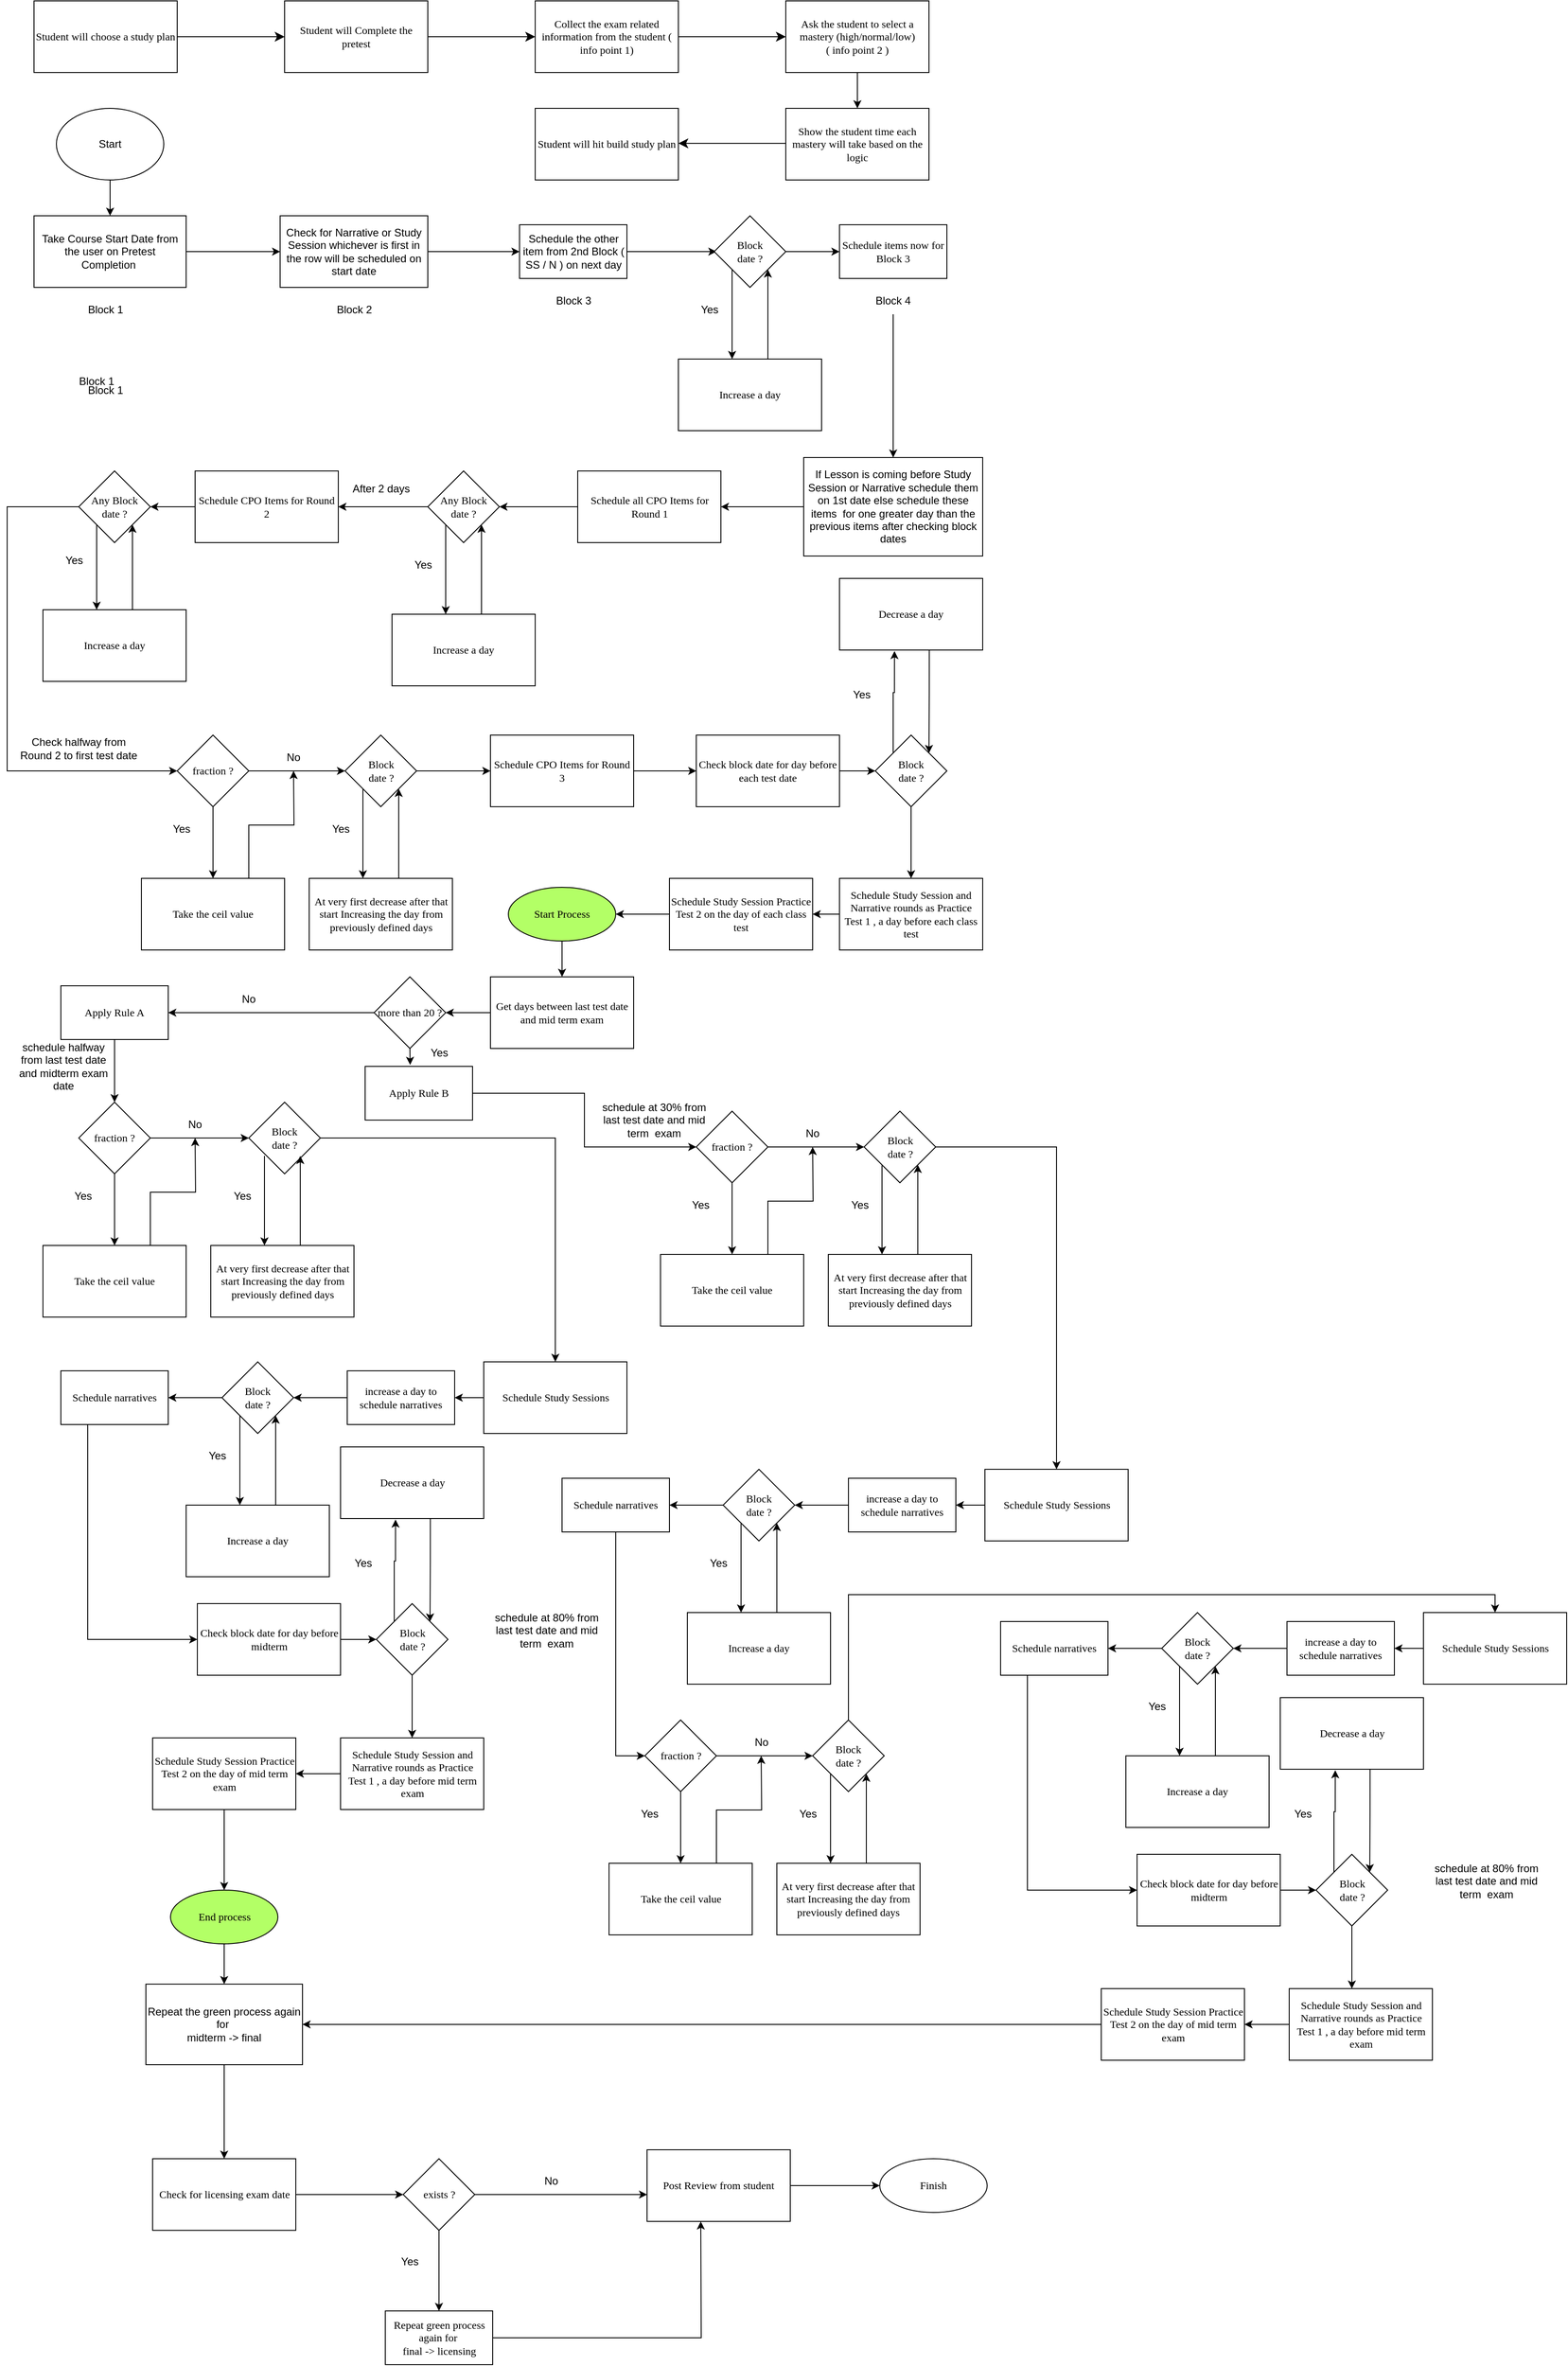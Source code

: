 <mxfile version="16.1.2" type="github">
  <diagram name="Page-1" id="52a04d89-c75d-2922-d76d-85b35f80e030">
    <mxGraphModel dx="2044" dy="822" grid="1" gridSize="10" guides="1" tooltips="1" connect="1" arrows="1" fold="1" page="1" pageScale="1" pageWidth="1100" pageHeight="850" background="none" math="0" shadow="0">
      <root>
        <mxCell id="0" />
        <mxCell id="1" parent="0" />
        <mxCell id="1fdf3b25b50cf41e-27" style="edgeStyle=none;html=1;labelBackgroundColor=none;startFill=0;startSize=8;endFill=1;endSize=8;fontFamily=Verdana;fontSize=12;entryX=0;entryY=0.5;entryDx=0;entryDy=0;" parent="1" source="17472293e6e8944d-30" target="vlWfW26GA2w-NV4Ox5dc-2" edge="1">
          <mxGeometry relative="1" as="geometry">
            <mxPoint x="360" y="80" as="targetPoint" />
          </mxGeometry>
        </mxCell>
        <mxCell id="17472293e6e8944d-30" value="&lt;div&gt;Student will choose a study plan&lt;/div&gt;" style="whiteSpace=wrap;html=1;rounded=0;shadow=0;comic=0;labelBackgroundColor=none;strokeWidth=1;fontFamily=Verdana;fontSize=12;align=center;" parent="1" vertex="1">
          <mxGeometry x="40" y="40" width="160" height="80" as="geometry" />
        </mxCell>
        <mxCell id="vlWfW26GA2w-NV4Ox5dc-1" style="edgeStyle=none;html=1;labelBackgroundColor=none;startFill=0;startSize=8;endFill=1;endSize=8;fontFamily=Verdana;fontSize=12;" parent="1" source="vlWfW26GA2w-NV4Ox5dc-2" edge="1">
          <mxGeometry relative="1" as="geometry">
            <mxPoint x="600" y="80" as="targetPoint" />
          </mxGeometry>
        </mxCell>
        <mxCell id="vlWfW26GA2w-NV4Ox5dc-2" value="&lt;div&gt;Student will Complete the pretest&lt;br&gt;&lt;/div&gt;" style="whiteSpace=wrap;html=1;rounded=0;shadow=0;comic=0;labelBackgroundColor=none;strokeWidth=1;fontFamily=Verdana;fontSize=12;align=center;" parent="1" vertex="1">
          <mxGeometry x="320" y="40" width="160" height="80" as="geometry" />
        </mxCell>
        <mxCell id="vlWfW26GA2w-NV4Ox5dc-4" value="Collect the exam related information from the student ( info point 1)" style="whiteSpace=wrap;html=1;rounded=0;shadow=0;comic=0;labelBackgroundColor=none;strokeWidth=1;fontFamily=Verdana;fontSize=12;align=center;" parent="1" vertex="1">
          <mxGeometry x="600" y="40" width="160" height="80" as="geometry" />
        </mxCell>
        <mxCell id="vlWfW26GA2w-NV4Ox5dc-41" style="edgeStyle=none;html=1;labelBackgroundColor=none;startFill=0;startSize=8;endFill=1;endSize=8;fontFamily=Verdana;fontSize=12;" parent="1" edge="1">
          <mxGeometry relative="1" as="geometry">
            <mxPoint x="880" y="80" as="targetPoint" />
            <mxPoint x="760.0" y="80.0" as="sourcePoint" />
          </mxGeometry>
        </mxCell>
        <mxCell id="vlWfW26GA2w-NV4Ox5dc-53" value="" style="edgeStyle=orthogonalEdgeStyle;rounded=0;orthogonalLoop=1;jettySize=auto;html=1;" parent="1" source="vlWfW26GA2w-NV4Ox5dc-42" target="vlWfW26GA2w-NV4Ox5dc-50" edge="1">
          <mxGeometry relative="1" as="geometry" />
        </mxCell>
        <mxCell id="vlWfW26GA2w-NV4Ox5dc-42" value="&lt;div&gt;Ask the student to select a mastery (high/normal/low)&lt;br&gt;( info point 2 )&lt;/div&gt;" style="whiteSpace=wrap;html=1;rounded=0;shadow=0;comic=0;labelBackgroundColor=none;strokeWidth=1;fontFamily=Verdana;fontSize=12;align=center;" parent="1" vertex="1">
          <mxGeometry x="880" y="40" width="160" height="80" as="geometry" />
        </mxCell>
        <mxCell id="vlWfW26GA2w-NV4Ox5dc-48" value="Student will hit build study plan" style="whiteSpace=wrap;html=1;rounded=0;shadow=0;comic=0;labelBackgroundColor=none;strokeWidth=1;fontFamily=Verdana;fontSize=12;align=center;" parent="1" vertex="1">
          <mxGeometry x="600" y="160" width="160" height="80" as="geometry" />
        </mxCell>
        <mxCell id="vlWfW26GA2w-NV4Ox5dc-50" value="Show the student time each mastery will take based on the logic" style="whiteSpace=wrap;html=1;rounded=0;shadow=0;comic=0;labelBackgroundColor=none;strokeWidth=1;fontFamily=Verdana;fontSize=12;align=center;" parent="1" vertex="1">
          <mxGeometry x="880" y="160" width="160" height="80" as="geometry" />
        </mxCell>
        <mxCell id="vlWfW26GA2w-NV4Ox5dc-52" style="edgeStyle=none;html=1;labelBackgroundColor=none;startFill=0;startSize=8;endFill=1;endSize=8;fontFamily=Verdana;fontSize=12;entryX=1;entryY=0.5;entryDx=0;entryDy=0;exitX=0;exitY=0.5;exitDx=0;exitDy=0;" parent="1" edge="1">
          <mxGeometry relative="1" as="geometry">
            <mxPoint x="760" y="199.09" as="targetPoint" />
            <mxPoint x="880" y="199.09" as="sourcePoint" />
          </mxGeometry>
        </mxCell>
        <mxCell id="vlWfW26GA2w-NV4Ox5dc-72" value="" style="edgeStyle=orthogonalEdgeStyle;rounded=0;orthogonalLoop=1;jettySize=auto;html=1;" parent="1" source="vlWfW26GA2w-NV4Ox5dc-55" edge="1">
          <mxGeometry relative="1" as="geometry">
            <mxPoint x="560" y="605" as="targetPoint" />
          </mxGeometry>
        </mxCell>
        <mxCell id="vlWfW26GA2w-NV4Ox5dc-55" value="&lt;div&gt;Schedule all CPO Items for Round 1&lt;/div&gt;" style="whiteSpace=wrap;html=1;rounded=0;shadow=0;comic=0;labelBackgroundColor=none;strokeWidth=1;fontFamily=Verdana;fontSize=12;align=center;" parent="1" vertex="1">
          <mxGeometry x="647.5" y="565" width="160" height="80" as="geometry" />
        </mxCell>
        <mxCell id="vNta-6PHE-YkkAdUXzf--54" value="" style="edgeStyle=orthogonalEdgeStyle;rounded=0;orthogonalLoop=1;jettySize=auto;html=1;" edge="1" parent="1" source="vlWfW26GA2w-NV4Ox5dc-58" target="vNta-6PHE-YkkAdUXzf--49">
          <mxGeometry relative="1" as="geometry" />
        </mxCell>
        <mxCell id="vlWfW26GA2w-NV4Ox5dc-58" value="Schedule CPO Items for Round 2" style="whiteSpace=wrap;html=1;rounded=0;shadow=0;comic=0;labelBackgroundColor=none;strokeWidth=1;fontFamily=Verdana;fontSize=12;align=center;" parent="1" vertex="1">
          <mxGeometry x="220" y="565" width="160" height="80" as="geometry" />
        </mxCell>
        <mxCell id="vlWfW26GA2w-NV4Ox5dc-66" value="After 2 days" style="text;html=1;strokeColor=none;fillColor=none;align=center;verticalAlign=middle;whiteSpace=wrap;rounded=0;" parent="1" vertex="1">
          <mxGeometry x="367.5" y="570" width="120" height="30" as="geometry" />
        </mxCell>
        <mxCell id="vNta-6PHE-YkkAdUXzf--109" value="" style="edgeStyle=orthogonalEdgeStyle;rounded=0;orthogonalLoop=1;jettySize=auto;html=1;" edge="1" parent="1" source="vlWfW26GA2w-NV4Ox5dc-105" target="vNta-6PHE-YkkAdUXzf--105">
          <mxGeometry relative="1" as="geometry" />
        </mxCell>
        <mxCell id="vlWfW26GA2w-NV4Ox5dc-105" value="Check block date for day before each test date" style="whiteSpace=wrap;html=1;rounded=0;shadow=0;comic=0;labelBackgroundColor=none;strokeWidth=1;fontFamily=Verdana;fontSize=12;align=center;" parent="1" vertex="1">
          <mxGeometry x="780" y="860" width="160" height="80" as="geometry" />
        </mxCell>
        <mxCell id="vNta-6PHE-YkkAdUXzf--296" value="" style="edgeStyle=orthogonalEdgeStyle;rounded=0;orthogonalLoop=1;jettySize=auto;html=1;" edge="1" parent="1" source="vlWfW26GA2w-NV4Ox5dc-109" target="vNta-6PHE-YkkAdUXzf--295">
          <mxGeometry relative="1" as="geometry" />
        </mxCell>
        <mxCell id="vlWfW26GA2w-NV4Ox5dc-109" value="Schedule Study Session Practice Test 2 on the day of each class test" style="whiteSpace=wrap;html=1;rounded=0;shadow=0;comic=0;labelBackgroundColor=none;strokeWidth=1;fontFamily=Verdana;fontSize=12;align=center;" parent="1" vertex="1">
          <mxGeometry x="750" y="1020" width="160" height="80" as="geometry" />
        </mxCell>
        <mxCell id="vNta-6PHE-YkkAdUXzf--113" value="" style="edgeStyle=orthogonalEdgeStyle;rounded=0;orthogonalLoop=1;jettySize=auto;html=1;" edge="1" parent="1" source="vlWfW26GA2w-NV4Ox5dc-110" target="vNta-6PHE-YkkAdUXzf--112">
          <mxGeometry relative="1" as="geometry" />
        </mxCell>
        <mxCell id="vlWfW26GA2w-NV4Ox5dc-110" value="Get days between last test date and mid term exam" style="whiteSpace=wrap;html=1;rounded=0;shadow=0;comic=0;labelBackgroundColor=none;strokeWidth=1;fontFamily=Verdana;fontSize=12;align=center;fillColor=#FFFFFF;" parent="1" vertex="1">
          <mxGeometry x="550" y="1130" width="160" height="80" as="geometry" />
        </mxCell>
        <mxCell id="vNta-6PHE-YkkAdUXzf--108" style="edgeStyle=orthogonalEdgeStyle;rounded=0;orthogonalLoop=1;jettySize=auto;html=1;exitX=0.627;exitY=1;exitDx=0;exitDy=0;entryX=1;entryY=0;entryDx=0;entryDy=0;exitPerimeter=0;" edge="1" parent="1" source="vlWfW26GA2w-NV4Ox5dc-130" target="vNta-6PHE-YkkAdUXzf--105">
          <mxGeometry relative="1" as="geometry" />
        </mxCell>
        <mxCell id="vlWfW26GA2w-NV4Ox5dc-130" value="Decrease a day" style="whiteSpace=wrap;html=1;rounded=0;shadow=0;comic=0;labelBackgroundColor=none;strokeWidth=1;fontFamily=Verdana;fontSize=12;align=center;" parent="1" vertex="1">
          <mxGeometry x="940" y="685" width="160" height="80" as="geometry" />
        </mxCell>
        <mxCell id="vlWfW26GA2w-NV4Ox5dc-131" value="Yes" style="text;html=1;strokeColor=none;fillColor=none;align=center;verticalAlign=middle;whiteSpace=wrap;rounded=0;" parent="1" vertex="1">
          <mxGeometry x="940" y="800" width="50" height="30" as="geometry" />
        </mxCell>
        <mxCell id="vNta-6PHE-YkkAdUXzf--3" value="" style="edgeStyle=orthogonalEdgeStyle;rounded=0;orthogonalLoop=1;jettySize=auto;html=1;" edge="1" parent="1" source="vNta-6PHE-YkkAdUXzf--1" target="vNta-6PHE-YkkAdUXzf--2">
          <mxGeometry relative="1" as="geometry" />
        </mxCell>
        <mxCell id="vNta-6PHE-YkkAdUXzf--1" value="Take Course Start Date from the user on Pretest Completion&amp;nbsp;" style="rounded=0;whiteSpace=wrap;html=1;" vertex="1" parent="1">
          <mxGeometry x="40" y="280" width="170" height="80" as="geometry" />
        </mxCell>
        <mxCell id="vNta-6PHE-YkkAdUXzf--7" value="" style="edgeStyle=orthogonalEdgeStyle;rounded=0;orthogonalLoop=1;jettySize=auto;html=1;" edge="1" parent="1" source="vNta-6PHE-YkkAdUXzf--2" target="vNta-6PHE-YkkAdUXzf--6">
          <mxGeometry relative="1" as="geometry" />
        </mxCell>
        <mxCell id="vNta-6PHE-YkkAdUXzf--2" value="Check for Narrative or Study Session whichever is first in the row will be scheduled on start date" style="whiteSpace=wrap;html=1;rounded=0;" vertex="1" parent="1">
          <mxGeometry x="315" y="280" width="165" height="80" as="geometry" />
        </mxCell>
        <mxCell id="vNta-6PHE-YkkAdUXzf--9" value="" style="edgeStyle=orthogonalEdgeStyle;rounded=0;orthogonalLoop=1;jettySize=auto;html=1;" edge="1" parent="1" source="vNta-6PHE-YkkAdUXzf--6">
          <mxGeometry relative="1" as="geometry">
            <mxPoint x="802.5" y="320" as="targetPoint" />
          </mxGeometry>
        </mxCell>
        <mxCell id="vNta-6PHE-YkkAdUXzf--6" value="Schedule the other item from 2nd Block ( SS / N ) on next day" style="whiteSpace=wrap;html=1;rounded=0;" vertex="1" parent="1">
          <mxGeometry x="582.5" y="290" width="120" height="60" as="geometry" />
        </mxCell>
        <mxCell id="vNta-6PHE-YkkAdUXzf--16" value="" style="edgeStyle=orthogonalEdgeStyle;rounded=0;orthogonalLoop=1;jettySize=auto;html=1;" edge="1" parent="1" source="vNta-6PHE-YkkAdUXzf--10" target="vNta-6PHE-YkkAdUXzf--15">
          <mxGeometry relative="1" as="geometry" />
        </mxCell>
        <mxCell id="vNta-6PHE-YkkAdUXzf--10" value="Block&lt;br&gt;date ?" style="rhombus;whiteSpace=wrap;html=1;fontFamily=Verdana;rounded=0;shadow=0;comic=0;labelBackgroundColor=none;strokeWidth=1;" vertex="1" parent="1">
          <mxGeometry x="800" y="280" width="80" height="80" as="geometry" />
        </mxCell>
        <mxCell id="vNta-6PHE-YkkAdUXzf--11" value="" style="endArrow=classic;html=1;rounded=0;exitX=0;exitY=1;exitDx=0;exitDy=0;" edge="1" parent="1" source="vNta-6PHE-YkkAdUXzf--10">
          <mxGeometry width="50" height="50" relative="1" as="geometry">
            <mxPoint x="950" y="270" as="sourcePoint" />
            <mxPoint x="820" y="440" as="targetPoint" />
            <Array as="points" />
          </mxGeometry>
        </mxCell>
        <mxCell id="vNta-6PHE-YkkAdUXzf--12" value="" style="endArrow=classic;html=1;rounded=0;entryX=1;entryY=1;entryDx=0;entryDy=0;" edge="1" parent="1" target="vNta-6PHE-YkkAdUXzf--10">
          <mxGeometry width="50" height="50" relative="1" as="geometry">
            <mxPoint x="860" y="440" as="sourcePoint" />
            <mxPoint x="830" y="450" as="targetPoint" />
            <Array as="points" />
          </mxGeometry>
        </mxCell>
        <mxCell id="vNta-6PHE-YkkAdUXzf--13" value="Increase a day" style="whiteSpace=wrap;html=1;rounded=0;shadow=0;comic=0;labelBackgroundColor=none;strokeWidth=1;fontFamily=Verdana;fontSize=12;align=center;" vertex="1" parent="1">
          <mxGeometry x="760" y="440" width="160" height="80" as="geometry" />
        </mxCell>
        <mxCell id="vNta-6PHE-YkkAdUXzf--14" value="Yes" style="text;html=1;strokeColor=none;fillColor=none;align=center;verticalAlign=middle;whiteSpace=wrap;rounded=0;" vertex="1" parent="1">
          <mxGeometry x="770" y="370" width="50" height="30" as="geometry" />
        </mxCell>
        <mxCell id="vNta-6PHE-YkkAdUXzf--15" value="Schedule items now for Block 3" style="rounded=0;whiteSpace=wrap;html=1;fontFamily=Verdana;shadow=0;comic=0;labelBackgroundColor=none;strokeWidth=1;" vertex="1" parent="1">
          <mxGeometry x="940" y="290" width="120" height="60" as="geometry" />
        </mxCell>
        <mxCell id="vNta-6PHE-YkkAdUXzf--19" value="Block 1" style="text;html=1;strokeColor=none;fillColor=none;align=center;verticalAlign=middle;whiteSpace=wrap;rounded=0;" vertex="1" parent="1">
          <mxGeometry x="90" y="370" width="60" height="30" as="geometry" />
        </mxCell>
        <mxCell id="vNta-6PHE-YkkAdUXzf--20" value="Block 3" style="text;html=1;strokeColor=none;fillColor=none;align=center;verticalAlign=middle;whiteSpace=wrap;rounded=0;" vertex="1" parent="1">
          <mxGeometry x="612.5" y="360" width="60" height="30" as="geometry" />
        </mxCell>
        <mxCell id="vNta-6PHE-YkkAdUXzf--21" value="Block 1" style="text;html=1;strokeColor=none;fillColor=none;align=center;verticalAlign=middle;whiteSpace=wrap;rounded=0;" vertex="1" parent="1">
          <mxGeometry x="80" y="450" width="60" height="30" as="geometry" />
        </mxCell>
        <mxCell id="vNta-6PHE-YkkAdUXzf--22" value="Block 1" style="text;html=1;strokeColor=none;fillColor=none;align=center;verticalAlign=middle;whiteSpace=wrap;rounded=0;" vertex="1" parent="1">
          <mxGeometry x="90" y="460" width="60" height="30" as="geometry" />
        </mxCell>
        <mxCell id="vNta-6PHE-YkkAdUXzf--28" value="" style="edgeStyle=orthogonalEdgeStyle;rounded=0;orthogonalLoop=1;jettySize=auto;html=1;" edge="1" parent="1" source="vNta-6PHE-YkkAdUXzf--23" target="vNta-6PHE-YkkAdUXzf--27">
          <mxGeometry relative="1" as="geometry" />
        </mxCell>
        <mxCell id="vNta-6PHE-YkkAdUXzf--23" value="Block 4" style="text;html=1;strokeColor=none;fillColor=none;align=center;verticalAlign=middle;whiteSpace=wrap;rounded=0;" vertex="1" parent="1">
          <mxGeometry x="970" y="360" width="60" height="30" as="geometry" />
        </mxCell>
        <mxCell id="vNta-6PHE-YkkAdUXzf--24" value="Block 2" style="text;html=1;strokeColor=none;fillColor=none;align=center;verticalAlign=middle;whiteSpace=wrap;rounded=0;" vertex="1" parent="1">
          <mxGeometry x="367.5" y="370" width="60" height="30" as="geometry" />
        </mxCell>
        <mxCell id="vNta-6PHE-YkkAdUXzf--29" value="" style="edgeStyle=orthogonalEdgeStyle;rounded=0;orthogonalLoop=1;jettySize=auto;html=1;" edge="1" parent="1" source="vNta-6PHE-YkkAdUXzf--27" target="vlWfW26GA2w-NV4Ox5dc-55">
          <mxGeometry relative="1" as="geometry" />
        </mxCell>
        <mxCell id="vNta-6PHE-YkkAdUXzf--27" value="If Lesson is coming before Study Session or Narrative schedule them on 1st date else schedule these items&amp;nbsp; for one greater day than the previous items after checking block dates" style="whiteSpace=wrap;html=1;" vertex="1" parent="1">
          <mxGeometry x="900" y="550" width="200" height="110" as="geometry" />
        </mxCell>
        <mxCell id="vNta-6PHE-YkkAdUXzf--41" value="" style="edgeStyle=orthogonalEdgeStyle;rounded=0;orthogonalLoop=1;jettySize=auto;html=1;" edge="1" parent="1" source="vNta-6PHE-YkkAdUXzf--36" target="vlWfW26GA2w-NV4Ox5dc-58">
          <mxGeometry relative="1" as="geometry" />
        </mxCell>
        <mxCell id="vNta-6PHE-YkkAdUXzf--36" value="Any Block&lt;br&gt;date ?" style="rhombus;whiteSpace=wrap;html=1;fontFamily=Verdana;rounded=0;shadow=0;comic=0;labelBackgroundColor=none;strokeWidth=1;" vertex="1" parent="1">
          <mxGeometry x="480" y="565" width="80" height="80" as="geometry" />
        </mxCell>
        <mxCell id="vNta-6PHE-YkkAdUXzf--37" value="" style="endArrow=classic;html=1;rounded=0;exitX=0;exitY=1;exitDx=0;exitDy=0;" edge="1" parent="1" source="vNta-6PHE-YkkAdUXzf--36">
          <mxGeometry width="50" height="50" relative="1" as="geometry">
            <mxPoint x="630" y="555" as="sourcePoint" />
            <mxPoint x="500" y="725" as="targetPoint" />
            <Array as="points" />
          </mxGeometry>
        </mxCell>
        <mxCell id="vNta-6PHE-YkkAdUXzf--38" value="" style="endArrow=classic;html=1;rounded=0;entryX=1;entryY=1;entryDx=0;entryDy=0;" edge="1" parent="1" target="vNta-6PHE-YkkAdUXzf--36">
          <mxGeometry width="50" height="50" relative="1" as="geometry">
            <mxPoint x="540" y="725" as="sourcePoint" />
            <mxPoint x="510" y="735" as="targetPoint" />
            <Array as="points" />
          </mxGeometry>
        </mxCell>
        <mxCell id="vNta-6PHE-YkkAdUXzf--39" value="Increase a day" style="whiteSpace=wrap;html=1;rounded=0;shadow=0;comic=0;labelBackgroundColor=none;strokeWidth=1;fontFamily=Verdana;fontSize=12;align=center;" vertex="1" parent="1">
          <mxGeometry x="440" y="725" width="160" height="80" as="geometry" />
        </mxCell>
        <mxCell id="vNta-6PHE-YkkAdUXzf--40" value="Yes" style="text;html=1;strokeColor=none;fillColor=none;align=center;verticalAlign=middle;whiteSpace=wrap;rounded=0;" vertex="1" parent="1">
          <mxGeometry x="450" y="655" width="50" height="30" as="geometry" />
        </mxCell>
        <mxCell id="vNta-6PHE-YkkAdUXzf--56" value="" style="edgeStyle=orthogonalEdgeStyle;rounded=0;orthogonalLoop=1;jettySize=auto;html=1;entryX=0;entryY=0.5;entryDx=0;entryDy=0;" edge="1" parent="1" source="vNta-6PHE-YkkAdUXzf--49" target="vNta-6PHE-YkkAdUXzf--57">
          <mxGeometry relative="1" as="geometry">
            <mxPoint x="65" y="900" as="targetPoint" />
            <Array as="points">
              <mxPoint x="10" y="605" />
              <mxPoint x="10" y="900" />
            </Array>
          </mxGeometry>
        </mxCell>
        <mxCell id="vNta-6PHE-YkkAdUXzf--49" value="Any Block&lt;br&gt;date ?" style="rhombus;whiteSpace=wrap;html=1;fontFamily=Verdana;rounded=0;shadow=0;comic=0;labelBackgroundColor=none;strokeWidth=1;" vertex="1" parent="1">
          <mxGeometry x="90" y="565" width="80" height="80" as="geometry" />
        </mxCell>
        <mxCell id="vNta-6PHE-YkkAdUXzf--50" value="" style="endArrow=classic;html=1;rounded=0;exitX=0;exitY=1;exitDx=0;exitDy=0;" edge="1" parent="1" source="vNta-6PHE-YkkAdUXzf--49">
          <mxGeometry width="50" height="50" relative="1" as="geometry">
            <mxPoint x="240" y="550" as="sourcePoint" />
            <mxPoint x="110" y="720" as="targetPoint" />
            <Array as="points" />
          </mxGeometry>
        </mxCell>
        <mxCell id="vNta-6PHE-YkkAdUXzf--51" value="" style="endArrow=classic;html=1;rounded=0;entryX=1;entryY=1;entryDx=0;entryDy=0;" edge="1" parent="1" target="vNta-6PHE-YkkAdUXzf--49">
          <mxGeometry width="50" height="50" relative="1" as="geometry">
            <mxPoint x="150" y="720" as="sourcePoint" />
            <mxPoint x="120" y="730" as="targetPoint" />
            <Array as="points" />
          </mxGeometry>
        </mxCell>
        <mxCell id="vNta-6PHE-YkkAdUXzf--52" value="Increase a day" style="whiteSpace=wrap;html=1;rounded=0;shadow=0;comic=0;labelBackgroundColor=none;strokeWidth=1;fontFamily=Verdana;fontSize=12;align=center;" vertex="1" parent="1">
          <mxGeometry x="50" y="720" width="160" height="80" as="geometry" />
        </mxCell>
        <mxCell id="vNta-6PHE-YkkAdUXzf--53" value="Yes" style="text;html=1;strokeColor=none;fillColor=none;align=center;verticalAlign=middle;whiteSpace=wrap;rounded=0;" vertex="1" parent="1">
          <mxGeometry x="60" y="650" width="50" height="30" as="geometry" />
        </mxCell>
        <mxCell id="vNta-6PHE-YkkAdUXzf--97" value="" style="edgeStyle=orthogonalEdgeStyle;rounded=0;orthogonalLoop=1;jettySize=auto;html=1;" edge="1" parent="1" source="vNta-6PHE-YkkAdUXzf--57" target="vNta-6PHE-YkkAdUXzf--92">
          <mxGeometry relative="1" as="geometry" />
        </mxCell>
        <mxCell id="vNta-6PHE-YkkAdUXzf--57" value="fraction ?" style="rhombus;whiteSpace=wrap;html=1;fontFamily=Verdana;rounded=0;shadow=0;comic=0;labelBackgroundColor=none;strokeWidth=1;" vertex="1" parent="1">
          <mxGeometry x="200" y="860" width="80" height="80" as="geometry" />
        </mxCell>
        <mxCell id="vNta-6PHE-YkkAdUXzf--88" value="Check halfway from Round 2 to first test date" style="text;html=1;strokeColor=none;fillColor=none;align=center;verticalAlign=middle;whiteSpace=wrap;rounded=0;" vertex="1" parent="1">
          <mxGeometry x="20" y="860" width="140" height="30" as="geometry" />
        </mxCell>
        <mxCell id="vNta-6PHE-YkkAdUXzf--89" value="" style="endArrow=classic;html=1;rounded=0;exitX=0.5;exitY=1;exitDx=0;exitDy=0;entryX=0.5;entryY=0;entryDx=0;entryDy=0;" edge="1" parent="1" target="vNta-6PHE-YkkAdUXzf--90">
          <mxGeometry width="50" height="50" relative="1" as="geometry">
            <mxPoint x="240" y="940" as="sourcePoint" />
            <mxPoint x="220" y="1020" as="targetPoint" />
            <Array as="points" />
          </mxGeometry>
        </mxCell>
        <mxCell id="vNta-6PHE-YkkAdUXzf--98" style="edgeStyle=orthogonalEdgeStyle;rounded=0;orthogonalLoop=1;jettySize=auto;html=1;exitX=0.75;exitY=0;exitDx=0;exitDy=0;" edge="1" parent="1" source="vNta-6PHE-YkkAdUXzf--90">
          <mxGeometry relative="1" as="geometry">
            <mxPoint x="330" y="900" as="targetPoint" />
          </mxGeometry>
        </mxCell>
        <mxCell id="vNta-6PHE-YkkAdUXzf--90" value="Take the ceil value" style="whiteSpace=wrap;html=1;rounded=0;shadow=0;comic=0;labelBackgroundColor=none;strokeWidth=1;fontFamily=Verdana;fontSize=12;align=center;" vertex="1" parent="1">
          <mxGeometry x="160" y="1020" width="160" height="80" as="geometry" />
        </mxCell>
        <mxCell id="vNta-6PHE-YkkAdUXzf--91" value="Yes" style="text;html=1;strokeColor=none;fillColor=none;align=center;verticalAlign=middle;whiteSpace=wrap;rounded=0;" vertex="1" parent="1">
          <mxGeometry x="180" y="950" width="50" height="30" as="geometry" />
        </mxCell>
        <mxCell id="vNta-6PHE-YkkAdUXzf--101" value="" style="edgeStyle=orthogonalEdgeStyle;rounded=0;orthogonalLoop=1;jettySize=auto;html=1;" edge="1" parent="1" source="vNta-6PHE-YkkAdUXzf--92" target="vNta-6PHE-YkkAdUXzf--100">
          <mxGeometry relative="1" as="geometry" />
        </mxCell>
        <mxCell id="vNta-6PHE-YkkAdUXzf--92" value="&lt;span&gt;Block&lt;/span&gt;&lt;br&gt;&lt;span&gt;date ?&lt;/span&gt;" style="rhombus;whiteSpace=wrap;html=1;fontFamily=Verdana;rounded=0;shadow=0;comic=0;labelBackgroundColor=none;strokeWidth=1;" vertex="1" parent="1">
          <mxGeometry x="387.5" y="860" width="80" height="80" as="geometry" />
        </mxCell>
        <mxCell id="vNta-6PHE-YkkAdUXzf--93" value="" style="endArrow=classic;html=1;rounded=0;exitX=0;exitY=1;exitDx=0;exitDy=0;" edge="1" parent="1">
          <mxGeometry width="50" height="50" relative="1" as="geometry">
            <mxPoint x="407.5" y="920" as="sourcePoint" />
            <mxPoint x="407.5" y="1020" as="targetPoint" />
            <Array as="points" />
          </mxGeometry>
        </mxCell>
        <mxCell id="vNta-6PHE-YkkAdUXzf--94" value="" style="endArrow=classic;html=1;rounded=0;entryX=1;entryY=1;entryDx=0;entryDy=0;" edge="1" parent="1">
          <mxGeometry width="50" height="50" relative="1" as="geometry">
            <mxPoint x="447.5" y="1020" as="sourcePoint" />
            <mxPoint x="447.5" y="920" as="targetPoint" />
            <Array as="points" />
          </mxGeometry>
        </mxCell>
        <mxCell id="vNta-6PHE-YkkAdUXzf--95" value="At very first decrease after that start Increasing the day from previously defined days" style="whiteSpace=wrap;html=1;rounded=0;shadow=0;comic=0;labelBackgroundColor=none;strokeWidth=1;fontFamily=Verdana;fontSize=12;align=center;" vertex="1" parent="1">
          <mxGeometry x="347.5" y="1020" width="160" height="80" as="geometry" />
        </mxCell>
        <mxCell id="vNta-6PHE-YkkAdUXzf--96" value="Yes" style="text;html=1;strokeColor=none;fillColor=none;align=center;verticalAlign=middle;whiteSpace=wrap;rounded=0;" vertex="1" parent="1">
          <mxGeometry x="357.5" y="950" width="50" height="30" as="geometry" />
        </mxCell>
        <mxCell id="vNta-6PHE-YkkAdUXzf--99" value="No" style="text;html=1;strokeColor=none;fillColor=none;align=center;verticalAlign=middle;whiteSpace=wrap;rounded=0;" vertex="1" parent="1">
          <mxGeometry x="270" y="870" width="120" height="30" as="geometry" />
        </mxCell>
        <mxCell id="vNta-6PHE-YkkAdUXzf--102" value="" style="edgeStyle=orthogonalEdgeStyle;rounded=0;orthogonalLoop=1;jettySize=auto;html=1;" edge="1" parent="1" source="vNta-6PHE-YkkAdUXzf--100" target="vlWfW26GA2w-NV4Ox5dc-105">
          <mxGeometry relative="1" as="geometry" />
        </mxCell>
        <mxCell id="vNta-6PHE-YkkAdUXzf--100" value="Schedule CPO Items for Round 3" style="whiteSpace=wrap;html=1;rounded=0;shadow=0;comic=0;labelBackgroundColor=none;strokeWidth=1;fontFamily=Verdana;fontSize=12;align=center;" vertex="1" parent="1">
          <mxGeometry x="550" y="860" width="160" height="80" as="geometry" />
        </mxCell>
        <mxCell id="vNta-6PHE-YkkAdUXzf--111" value="" style="edgeStyle=orthogonalEdgeStyle;rounded=0;orthogonalLoop=1;jettySize=auto;html=1;" edge="1" parent="1" source="vNta-6PHE-YkkAdUXzf--103" target="vlWfW26GA2w-NV4Ox5dc-109">
          <mxGeometry relative="1" as="geometry" />
        </mxCell>
        <mxCell id="vNta-6PHE-YkkAdUXzf--103" value="Schedule Study Session and Narrative rounds as Practice Test 1 , a day before each class test" style="whiteSpace=wrap;html=1;rounded=0;shadow=0;comic=0;labelBackgroundColor=none;strokeWidth=1;fontFamily=Verdana;fontSize=12;align=center;" vertex="1" parent="1">
          <mxGeometry x="940" y="1020" width="160" height="80" as="geometry" />
        </mxCell>
        <mxCell id="vNta-6PHE-YkkAdUXzf--106" style="edgeStyle=orthogonalEdgeStyle;rounded=0;orthogonalLoop=1;jettySize=auto;html=1;exitX=0;exitY=0;exitDx=0;exitDy=0;entryX=0.384;entryY=1.014;entryDx=0;entryDy=0;entryPerimeter=0;" edge="1" parent="1" source="vNta-6PHE-YkkAdUXzf--105" target="vlWfW26GA2w-NV4Ox5dc-130">
          <mxGeometry relative="1" as="geometry" />
        </mxCell>
        <mxCell id="vNta-6PHE-YkkAdUXzf--110" style="edgeStyle=orthogonalEdgeStyle;rounded=0;orthogonalLoop=1;jettySize=auto;html=1;exitX=0.5;exitY=1;exitDx=0;exitDy=0;entryX=0.5;entryY=0;entryDx=0;entryDy=0;" edge="1" parent="1" source="vNta-6PHE-YkkAdUXzf--105" target="vNta-6PHE-YkkAdUXzf--103">
          <mxGeometry relative="1" as="geometry" />
        </mxCell>
        <mxCell id="vNta-6PHE-YkkAdUXzf--105" value="Block&lt;br&gt;date ?" style="rhombus;whiteSpace=wrap;html=1;fontFamily=Verdana;rounded=0;shadow=0;comic=0;labelBackgroundColor=none;strokeWidth=1;" vertex="1" parent="1">
          <mxGeometry x="980" y="860" width="80" height="80" as="geometry" />
        </mxCell>
        <mxCell id="vNta-6PHE-YkkAdUXzf--115" value="" style="edgeStyle=orthogonalEdgeStyle;rounded=0;orthogonalLoop=1;jettySize=auto;html=1;" edge="1" parent="1" source="vNta-6PHE-YkkAdUXzf--112" target="vNta-6PHE-YkkAdUXzf--114">
          <mxGeometry relative="1" as="geometry" />
        </mxCell>
        <mxCell id="vNta-6PHE-YkkAdUXzf--112" value="more than 20 ?" style="rhombus;whiteSpace=wrap;html=1;fontFamily=Verdana;rounded=0;shadow=0;comic=0;labelBackgroundColor=none;strokeWidth=1;" vertex="1" parent="1">
          <mxGeometry x="420" y="1130" width="80" height="80" as="geometry" />
        </mxCell>
        <mxCell id="vNta-6PHE-YkkAdUXzf--122" value="" style="edgeStyle=orthogonalEdgeStyle;rounded=0;orthogonalLoop=1;jettySize=auto;html=1;" edge="1" parent="1" source="vNta-6PHE-YkkAdUXzf--114">
          <mxGeometry relative="1" as="geometry">
            <mxPoint x="130" y="1270" as="targetPoint" />
          </mxGeometry>
        </mxCell>
        <mxCell id="vNta-6PHE-YkkAdUXzf--114" value="Apply Rule A" style="whiteSpace=wrap;html=1;fontFamily=Verdana;rounded=0;shadow=0;comic=0;labelBackgroundColor=none;strokeWidth=1;" vertex="1" parent="1">
          <mxGeometry x="70" y="1140" width="120" height="60" as="geometry" />
        </mxCell>
        <mxCell id="vNta-6PHE-YkkAdUXzf--116" value="No" style="text;html=1;strokeColor=none;fillColor=none;align=center;verticalAlign=middle;whiteSpace=wrap;rounded=0;" vertex="1" parent="1">
          <mxGeometry x="250" y="1140" width="60" height="30" as="geometry" />
        </mxCell>
        <mxCell id="vNta-6PHE-YkkAdUXzf--123" value="schedule halfway from last test date and midterm exam date" style="text;html=1;strokeColor=none;fillColor=none;align=center;verticalAlign=middle;whiteSpace=wrap;rounded=0;" vertex="1" parent="1">
          <mxGeometry x="12.5" y="1210" width="120" height="40" as="geometry" />
        </mxCell>
        <mxCell id="vNta-6PHE-YkkAdUXzf--124" value="" style="edgeStyle=orthogonalEdgeStyle;rounded=0;orthogonalLoop=1;jettySize=auto;html=1;" edge="1" parent="1" source="vNta-6PHE-YkkAdUXzf--125" target="vNta-6PHE-YkkAdUXzf--130">
          <mxGeometry relative="1" as="geometry" />
        </mxCell>
        <mxCell id="vNta-6PHE-YkkAdUXzf--125" value="fraction ?" style="rhombus;whiteSpace=wrap;html=1;fontFamily=Verdana;rounded=0;shadow=0;comic=0;labelBackgroundColor=none;strokeWidth=1;" vertex="1" parent="1">
          <mxGeometry x="90" y="1270" width="80" height="80" as="geometry" />
        </mxCell>
        <mxCell id="vNta-6PHE-YkkAdUXzf--126" value="" style="endArrow=classic;html=1;rounded=0;exitX=0.5;exitY=1;exitDx=0;exitDy=0;entryX=0.5;entryY=0;entryDx=0;entryDy=0;" edge="1" parent="1" target="vNta-6PHE-YkkAdUXzf--128">
          <mxGeometry width="50" height="50" relative="1" as="geometry">
            <mxPoint x="130" y="1350" as="sourcePoint" />
            <mxPoint x="110" y="1430" as="targetPoint" />
            <Array as="points" />
          </mxGeometry>
        </mxCell>
        <mxCell id="vNta-6PHE-YkkAdUXzf--127" style="edgeStyle=orthogonalEdgeStyle;rounded=0;orthogonalLoop=1;jettySize=auto;html=1;exitX=0.75;exitY=0;exitDx=0;exitDy=0;" edge="1" parent="1" source="vNta-6PHE-YkkAdUXzf--128">
          <mxGeometry relative="1" as="geometry">
            <mxPoint x="220" y="1310" as="targetPoint" />
          </mxGeometry>
        </mxCell>
        <mxCell id="vNta-6PHE-YkkAdUXzf--128" value="Take the ceil value" style="whiteSpace=wrap;html=1;rounded=0;shadow=0;comic=0;labelBackgroundColor=none;strokeWidth=1;fontFamily=Verdana;fontSize=12;align=center;" vertex="1" parent="1">
          <mxGeometry x="50" y="1430" width="160" height="80" as="geometry" />
        </mxCell>
        <mxCell id="vNta-6PHE-YkkAdUXzf--129" value="Yes" style="text;html=1;strokeColor=none;fillColor=none;align=center;verticalAlign=middle;whiteSpace=wrap;rounded=0;" vertex="1" parent="1">
          <mxGeometry x="70" y="1360" width="50" height="30" as="geometry" />
        </mxCell>
        <mxCell id="vNta-6PHE-YkkAdUXzf--168" value="" style="edgeStyle=orthogonalEdgeStyle;rounded=0;orthogonalLoop=1;jettySize=auto;html=1;entryX=0.5;entryY=0;entryDx=0;entryDy=0;" edge="1" parent="1" source="vNta-6PHE-YkkAdUXzf--130" target="vNta-6PHE-YkkAdUXzf--138">
          <mxGeometry relative="1" as="geometry" />
        </mxCell>
        <mxCell id="vNta-6PHE-YkkAdUXzf--130" value="&lt;span&gt;Block&lt;/span&gt;&lt;br&gt;&lt;span&gt;date ?&lt;/span&gt;" style="rhombus;whiteSpace=wrap;html=1;fontFamily=Verdana;rounded=0;shadow=0;comic=0;labelBackgroundColor=none;strokeWidth=1;" vertex="1" parent="1">
          <mxGeometry x="280" y="1270" width="80" height="80" as="geometry" />
        </mxCell>
        <mxCell id="vNta-6PHE-YkkAdUXzf--131" value="" style="endArrow=classic;html=1;rounded=0;exitX=0;exitY=1;exitDx=0;exitDy=0;" edge="1" parent="1">
          <mxGeometry width="50" height="50" relative="1" as="geometry">
            <mxPoint x="297.5" y="1330" as="sourcePoint" />
            <mxPoint x="297.5" y="1430" as="targetPoint" />
            <Array as="points" />
          </mxGeometry>
        </mxCell>
        <mxCell id="vNta-6PHE-YkkAdUXzf--132" value="" style="endArrow=classic;html=1;rounded=0;entryX=1;entryY=1;entryDx=0;entryDy=0;" edge="1" parent="1">
          <mxGeometry width="50" height="50" relative="1" as="geometry">
            <mxPoint x="337.5" y="1430" as="sourcePoint" />
            <mxPoint x="337.5" y="1330" as="targetPoint" />
            <Array as="points" />
          </mxGeometry>
        </mxCell>
        <mxCell id="vNta-6PHE-YkkAdUXzf--133" value="At very first decrease after that start Increasing the day from previously defined days" style="whiteSpace=wrap;html=1;rounded=0;shadow=0;comic=0;labelBackgroundColor=none;strokeWidth=1;fontFamily=Verdana;fontSize=12;align=center;" vertex="1" parent="1">
          <mxGeometry x="237.5" y="1430" width="160" height="80" as="geometry" />
        </mxCell>
        <mxCell id="vNta-6PHE-YkkAdUXzf--134" value="Yes" style="text;html=1;strokeColor=none;fillColor=none;align=center;verticalAlign=middle;whiteSpace=wrap;rounded=0;" vertex="1" parent="1">
          <mxGeometry x="247.5" y="1360" width="50" height="30" as="geometry" />
        </mxCell>
        <mxCell id="vNta-6PHE-YkkAdUXzf--135" value="No" style="text;html=1;strokeColor=none;fillColor=none;align=center;verticalAlign=middle;whiteSpace=wrap;rounded=0;" vertex="1" parent="1">
          <mxGeometry x="160" y="1280" width="120" height="30" as="geometry" />
        </mxCell>
        <mxCell id="vNta-6PHE-YkkAdUXzf--195" value="" style="edgeStyle=orthogonalEdgeStyle;rounded=0;orthogonalLoop=1;jettySize=auto;html=1;" edge="1" parent="1" source="vNta-6PHE-YkkAdUXzf--138" target="vNta-6PHE-YkkAdUXzf--194">
          <mxGeometry relative="1" as="geometry" />
        </mxCell>
        <mxCell id="vNta-6PHE-YkkAdUXzf--138" value="Schedule Study Sessions" style="whiteSpace=wrap;html=1;rounded=0;shadow=0;comic=0;labelBackgroundColor=none;strokeWidth=1;fontFamily=Verdana;fontSize=12;align=center;" vertex="1" parent="1">
          <mxGeometry x="542.5" y="1560" width="160" height="80" as="geometry" />
        </mxCell>
        <mxCell id="vNta-6PHE-YkkAdUXzf--143" value="" style="edgeStyle=orthogonalEdgeStyle;rounded=0;orthogonalLoop=1;jettySize=auto;html=1;" edge="1" parent="1" source="vNta-6PHE-YkkAdUXzf--144" target="vNta-6PHE-YkkAdUXzf--149">
          <mxGeometry relative="1" as="geometry" />
        </mxCell>
        <mxCell id="vNta-6PHE-YkkAdUXzf--144" value="fraction ?" style="rhombus;whiteSpace=wrap;html=1;fontFamily=Verdana;rounded=0;shadow=0;comic=0;labelBackgroundColor=none;strokeWidth=1;" vertex="1" parent="1">
          <mxGeometry x="780" y="1280" width="80" height="80" as="geometry" />
        </mxCell>
        <mxCell id="vNta-6PHE-YkkAdUXzf--145" value="" style="endArrow=classic;html=1;rounded=0;exitX=0.5;exitY=1;exitDx=0;exitDy=0;entryX=0.5;entryY=0;entryDx=0;entryDy=0;" edge="1" parent="1" target="vNta-6PHE-YkkAdUXzf--147">
          <mxGeometry width="50" height="50" relative="1" as="geometry">
            <mxPoint x="820" y="1360" as="sourcePoint" />
            <mxPoint x="800" y="1440" as="targetPoint" />
            <Array as="points" />
          </mxGeometry>
        </mxCell>
        <mxCell id="vNta-6PHE-YkkAdUXzf--146" style="edgeStyle=orthogonalEdgeStyle;rounded=0;orthogonalLoop=1;jettySize=auto;html=1;exitX=0.75;exitY=0;exitDx=0;exitDy=0;" edge="1" parent="1" source="vNta-6PHE-YkkAdUXzf--147">
          <mxGeometry relative="1" as="geometry">
            <mxPoint x="910" y="1320" as="targetPoint" />
          </mxGeometry>
        </mxCell>
        <mxCell id="vNta-6PHE-YkkAdUXzf--147" value="Take the ceil value" style="whiteSpace=wrap;html=1;rounded=0;shadow=0;comic=0;labelBackgroundColor=none;strokeWidth=1;fontFamily=Verdana;fontSize=12;align=center;" vertex="1" parent="1">
          <mxGeometry x="740" y="1440" width="160" height="80" as="geometry" />
        </mxCell>
        <mxCell id="vNta-6PHE-YkkAdUXzf--148" value="Yes" style="text;html=1;strokeColor=none;fillColor=none;align=center;verticalAlign=middle;whiteSpace=wrap;rounded=0;" vertex="1" parent="1">
          <mxGeometry x="760" y="1370" width="50" height="30" as="geometry" />
        </mxCell>
        <mxCell id="vNta-6PHE-YkkAdUXzf--172" value="" style="edgeStyle=orthogonalEdgeStyle;rounded=0;orthogonalLoop=1;jettySize=auto;html=1;entryX=0.5;entryY=0;entryDx=0;entryDy=0;" edge="1" parent="1" source="vNta-6PHE-YkkAdUXzf--149" target="vNta-6PHE-YkkAdUXzf--213">
          <mxGeometry relative="1" as="geometry">
            <mxPoint x="1180" y="1550" as="targetPoint" />
          </mxGeometry>
        </mxCell>
        <mxCell id="vNta-6PHE-YkkAdUXzf--149" value="&lt;span&gt;Block&lt;/span&gt;&lt;br&gt;&lt;span&gt;date ?&lt;/span&gt;" style="rhombus;whiteSpace=wrap;html=1;fontFamily=Verdana;rounded=0;shadow=0;comic=0;labelBackgroundColor=none;strokeWidth=1;" vertex="1" parent="1">
          <mxGeometry x="967.5" y="1280" width="80" height="80" as="geometry" />
        </mxCell>
        <mxCell id="vNta-6PHE-YkkAdUXzf--150" value="" style="endArrow=classic;html=1;rounded=0;exitX=0;exitY=1;exitDx=0;exitDy=0;" edge="1" parent="1">
          <mxGeometry width="50" height="50" relative="1" as="geometry">
            <mxPoint x="987.5" y="1340" as="sourcePoint" />
            <mxPoint x="987.5" y="1440" as="targetPoint" />
            <Array as="points" />
          </mxGeometry>
        </mxCell>
        <mxCell id="vNta-6PHE-YkkAdUXzf--151" value="" style="endArrow=classic;html=1;rounded=0;entryX=1;entryY=1;entryDx=0;entryDy=0;" edge="1" parent="1">
          <mxGeometry width="50" height="50" relative="1" as="geometry">
            <mxPoint x="1027.5" y="1440" as="sourcePoint" />
            <mxPoint x="1027.5" y="1340" as="targetPoint" />
            <Array as="points" />
          </mxGeometry>
        </mxCell>
        <mxCell id="vNta-6PHE-YkkAdUXzf--152" value="At very first decrease after that start Increasing the day from previously defined days" style="whiteSpace=wrap;html=1;rounded=0;shadow=0;comic=0;labelBackgroundColor=none;strokeWidth=1;fontFamily=Verdana;fontSize=12;align=center;" vertex="1" parent="1">
          <mxGeometry x="927.5" y="1440" width="160" height="80" as="geometry" />
        </mxCell>
        <mxCell id="vNta-6PHE-YkkAdUXzf--153" value="Yes" style="text;html=1;strokeColor=none;fillColor=none;align=center;verticalAlign=middle;whiteSpace=wrap;rounded=0;" vertex="1" parent="1">
          <mxGeometry x="937.5" y="1370" width="50" height="30" as="geometry" />
        </mxCell>
        <mxCell id="vNta-6PHE-YkkAdUXzf--154" value="No" style="text;html=1;strokeColor=none;fillColor=none;align=center;verticalAlign=middle;whiteSpace=wrap;rounded=0;" vertex="1" parent="1">
          <mxGeometry x="850" y="1290" width="120" height="30" as="geometry" />
        </mxCell>
        <mxCell id="vNta-6PHE-YkkAdUXzf--161" value="" style="edgeStyle=orthogonalEdgeStyle;rounded=0;orthogonalLoop=1;jettySize=auto;html=1;entryX=0;entryY=0.5;entryDx=0;entryDy=0;" edge="1" parent="1" source="vNta-6PHE-YkkAdUXzf--158" target="vNta-6PHE-YkkAdUXzf--144">
          <mxGeometry relative="1" as="geometry" />
        </mxCell>
        <mxCell id="vNta-6PHE-YkkAdUXzf--158" value="Apply Rule B" style="whiteSpace=wrap;html=1;fontFamily=Verdana;rounded=0;shadow=0;comic=0;labelBackgroundColor=none;strokeWidth=1;" vertex="1" parent="1">
          <mxGeometry x="410" y="1230" width="120" height="60" as="geometry" />
        </mxCell>
        <mxCell id="vNta-6PHE-YkkAdUXzf--165" value="" style="endArrow=classic;html=1;rounded=0;exitX=0.5;exitY=1;exitDx=0;exitDy=0;entryX=0.419;entryY=-0.028;entryDx=0;entryDy=0;entryPerimeter=0;" edge="1" parent="1" source="vNta-6PHE-YkkAdUXzf--112" target="vNta-6PHE-YkkAdUXzf--158">
          <mxGeometry width="50" height="50" relative="1" as="geometry">
            <mxPoint x="450" y="1420" as="sourcePoint" />
            <mxPoint x="500" y="1370" as="targetPoint" />
          </mxGeometry>
        </mxCell>
        <mxCell id="vNta-6PHE-YkkAdUXzf--167" value="Yes" style="text;html=1;strokeColor=none;fillColor=none;align=center;verticalAlign=middle;whiteSpace=wrap;rounded=0;" vertex="1" parent="1">
          <mxGeometry x="467.5" y="1200" width="50" height="30" as="geometry" />
        </mxCell>
        <mxCell id="vNta-6PHE-YkkAdUXzf--170" value="schedule at 30% from last test date and mid term&amp;nbsp; exam" style="text;html=1;strokeColor=none;fillColor=none;align=center;verticalAlign=middle;whiteSpace=wrap;rounded=0;" vertex="1" parent="1">
          <mxGeometry x="672.5" y="1270" width="120" height="40" as="geometry" />
        </mxCell>
        <mxCell id="vNta-6PHE-YkkAdUXzf--198" value="" style="edgeStyle=orthogonalEdgeStyle;rounded=0;orthogonalLoop=1;jettySize=auto;html=1;" edge="1" parent="1" source="vNta-6PHE-YkkAdUXzf--189" target="vNta-6PHE-YkkAdUXzf--197">
          <mxGeometry relative="1" as="geometry" />
        </mxCell>
        <mxCell id="vNta-6PHE-YkkAdUXzf--189" value="Block&lt;br&gt;date ?" style="rhombus;whiteSpace=wrap;html=1;fontFamily=Verdana;rounded=0;shadow=0;comic=0;labelBackgroundColor=none;strokeWidth=1;" vertex="1" parent="1">
          <mxGeometry x="250" y="1560" width="80" height="80" as="geometry" />
        </mxCell>
        <mxCell id="vNta-6PHE-YkkAdUXzf--190" value="" style="endArrow=classic;html=1;rounded=0;exitX=0;exitY=1;exitDx=0;exitDy=0;" edge="1" parent="1" source="vNta-6PHE-YkkAdUXzf--189">
          <mxGeometry width="50" height="50" relative="1" as="geometry">
            <mxPoint x="400" y="1550" as="sourcePoint" />
            <mxPoint x="270" y="1720" as="targetPoint" />
            <Array as="points" />
          </mxGeometry>
        </mxCell>
        <mxCell id="vNta-6PHE-YkkAdUXzf--191" value="" style="endArrow=classic;html=1;rounded=0;entryX=1;entryY=1;entryDx=0;entryDy=0;" edge="1" parent="1" target="vNta-6PHE-YkkAdUXzf--189">
          <mxGeometry width="50" height="50" relative="1" as="geometry">
            <mxPoint x="310" y="1720" as="sourcePoint" />
            <mxPoint x="280" y="1730" as="targetPoint" />
            <Array as="points" />
          </mxGeometry>
        </mxCell>
        <mxCell id="vNta-6PHE-YkkAdUXzf--192" value="Increase a day" style="whiteSpace=wrap;html=1;rounded=0;shadow=0;comic=0;labelBackgroundColor=none;strokeWidth=1;fontFamily=Verdana;fontSize=12;align=center;" vertex="1" parent="1">
          <mxGeometry x="210" y="1720" width="160" height="80" as="geometry" />
        </mxCell>
        <mxCell id="vNta-6PHE-YkkAdUXzf--193" value="Yes" style="text;html=1;strokeColor=none;fillColor=none;align=center;verticalAlign=middle;whiteSpace=wrap;rounded=0;" vertex="1" parent="1">
          <mxGeometry x="220" y="1650" width="50" height="30" as="geometry" />
        </mxCell>
        <mxCell id="vNta-6PHE-YkkAdUXzf--196" value="" style="edgeStyle=orthogonalEdgeStyle;rounded=0;orthogonalLoop=1;jettySize=auto;html=1;" edge="1" parent="1" source="vNta-6PHE-YkkAdUXzf--194" target="vNta-6PHE-YkkAdUXzf--189">
          <mxGeometry relative="1" as="geometry" />
        </mxCell>
        <mxCell id="vNta-6PHE-YkkAdUXzf--194" value="increase a day to schedule narratives" style="whiteSpace=wrap;html=1;fontFamily=Verdana;rounded=0;shadow=0;comic=0;labelBackgroundColor=none;strokeWidth=1;" vertex="1" parent="1">
          <mxGeometry x="390" y="1570" width="120" height="60" as="geometry" />
        </mxCell>
        <mxCell id="vNta-6PHE-YkkAdUXzf--211" value="" style="edgeStyle=orthogonalEdgeStyle;rounded=0;orthogonalLoop=1;jettySize=auto;html=1;entryX=0;entryY=0.5;entryDx=0;entryDy=0;exitX=0.25;exitY=1;exitDx=0;exitDy=0;" edge="1" parent="1" source="vNta-6PHE-YkkAdUXzf--197" target="vNta-6PHE-YkkAdUXzf--200">
          <mxGeometry relative="1" as="geometry">
            <mxPoint x="130" y="1880" as="targetPoint" />
          </mxGeometry>
        </mxCell>
        <mxCell id="vNta-6PHE-YkkAdUXzf--197" value="Schedule narratives" style="whiteSpace=wrap;html=1;fontFamily=Verdana;rounded=0;shadow=0;comic=0;labelBackgroundColor=none;strokeWidth=1;" vertex="1" parent="1">
          <mxGeometry x="70" y="1570" width="120" height="60" as="geometry" />
        </mxCell>
        <mxCell id="vNta-6PHE-YkkAdUXzf--199" value="" style="edgeStyle=orthogonalEdgeStyle;rounded=0;orthogonalLoop=1;jettySize=auto;html=1;" edge="1" parent="1" source="vNta-6PHE-YkkAdUXzf--200" target="vNta-6PHE-YkkAdUXzf--209">
          <mxGeometry relative="1" as="geometry" />
        </mxCell>
        <mxCell id="vNta-6PHE-YkkAdUXzf--200" value="Check block date for day before midterm" style="whiteSpace=wrap;html=1;rounded=0;shadow=0;comic=0;labelBackgroundColor=none;strokeWidth=1;fontFamily=Verdana;fontSize=12;align=center;" vertex="1" parent="1">
          <mxGeometry x="222.5" y="1830" width="160" height="80" as="geometry" />
        </mxCell>
        <mxCell id="vNta-6PHE-YkkAdUXzf--299" value="" style="edgeStyle=orthogonalEdgeStyle;rounded=0;orthogonalLoop=1;jettySize=auto;html=1;" edge="1" parent="1" source="vNta-6PHE-YkkAdUXzf--201" target="vNta-6PHE-YkkAdUXzf--298">
          <mxGeometry relative="1" as="geometry" />
        </mxCell>
        <mxCell id="vNta-6PHE-YkkAdUXzf--201" value="Schedule Study Session Practice Test 2 on the day of mid term exam" style="whiteSpace=wrap;html=1;rounded=0;shadow=0;comic=0;labelBackgroundColor=none;strokeWidth=1;fontFamily=Verdana;fontSize=12;align=center;" vertex="1" parent="1">
          <mxGeometry x="172.5" y="1980" width="160" height="80" as="geometry" />
        </mxCell>
        <mxCell id="vNta-6PHE-YkkAdUXzf--202" style="edgeStyle=orthogonalEdgeStyle;rounded=0;orthogonalLoop=1;jettySize=auto;html=1;exitX=0.627;exitY=1;exitDx=0;exitDy=0;entryX=1;entryY=0;entryDx=0;entryDy=0;exitPerimeter=0;" edge="1" parent="1" source="vNta-6PHE-YkkAdUXzf--203" target="vNta-6PHE-YkkAdUXzf--209">
          <mxGeometry relative="1" as="geometry" />
        </mxCell>
        <mxCell id="vNta-6PHE-YkkAdUXzf--203" value="Decrease a day" style="whiteSpace=wrap;html=1;rounded=0;shadow=0;comic=0;labelBackgroundColor=none;strokeWidth=1;fontFamily=Verdana;fontSize=12;align=center;" vertex="1" parent="1">
          <mxGeometry x="382.5" y="1655" width="160" height="80" as="geometry" />
        </mxCell>
        <mxCell id="vNta-6PHE-YkkAdUXzf--204" value="Yes" style="text;html=1;strokeColor=none;fillColor=none;align=center;verticalAlign=middle;whiteSpace=wrap;rounded=0;" vertex="1" parent="1">
          <mxGeometry x="382.5" y="1770" width="50" height="30" as="geometry" />
        </mxCell>
        <mxCell id="vNta-6PHE-YkkAdUXzf--205" value="" style="edgeStyle=orthogonalEdgeStyle;rounded=0;orthogonalLoop=1;jettySize=auto;html=1;" edge="1" parent="1" source="vNta-6PHE-YkkAdUXzf--206" target="vNta-6PHE-YkkAdUXzf--201">
          <mxGeometry relative="1" as="geometry" />
        </mxCell>
        <mxCell id="vNta-6PHE-YkkAdUXzf--206" value="Schedule Study Session and Narrative rounds as Practice Test 1 , a day before mid term exam" style="whiteSpace=wrap;html=1;rounded=0;shadow=0;comic=0;labelBackgroundColor=none;strokeWidth=1;fontFamily=Verdana;fontSize=12;align=center;" vertex="1" parent="1">
          <mxGeometry x="382.5" y="1980" width="160" height="80" as="geometry" />
        </mxCell>
        <mxCell id="vNta-6PHE-YkkAdUXzf--207" style="edgeStyle=orthogonalEdgeStyle;rounded=0;orthogonalLoop=1;jettySize=auto;html=1;exitX=0;exitY=0;exitDx=0;exitDy=0;entryX=0.384;entryY=1.014;entryDx=0;entryDy=0;entryPerimeter=0;" edge="1" parent="1" source="vNta-6PHE-YkkAdUXzf--209" target="vNta-6PHE-YkkAdUXzf--203">
          <mxGeometry relative="1" as="geometry" />
        </mxCell>
        <mxCell id="vNta-6PHE-YkkAdUXzf--208" style="edgeStyle=orthogonalEdgeStyle;rounded=0;orthogonalLoop=1;jettySize=auto;html=1;exitX=0.5;exitY=1;exitDx=0;exitDy=0;entryX=0.5;entryY=0;entryDx=0;entryDy=0;" edge="1" parent="1" source="vNta-6PHE-YkkAdUXzf--209" target="vNta-6PHE-YkkAdUXzf--206">
          <mxGeometry relative="1" as="geometry" />
        </mxCell>
        <mxCell id="vNta-6PHE-YkkAdUXzf--209" value="Block&lt;br&gt;date ?" style="rhombus;whiteSpace=wrap;html=1;fontFamily=Verdana;rounded=0;shadow=0;comic=0;labelBackgroundColor=none;strokeWidth=1;" vertex="1" parent="1">
          <mxGeometry x="422.5" y="1830" width="80" height="80" as="geometry" />
        </mxCell>
        <mxCell id="vNta-6PHE-YkkAdUXzf--212" value="" style="edgeStyle=orthogonalEdgeStyle;rounded=0;orthogonalLoop=1;jettySize=auto;html=1;" edge="1" parent="1" source="vNta-6PHE-YkkAdUXzf--213" target="vNta-6PHE-YkkAdUXzf--221">
          <mxGeometry relative="1" as="geometry" />
        </mxCell>
        <mxCell id="vNta-6PHE-YkkAdUXzf--213" value="Schedule Study Sessions" style="whiteSpace=wrap;html=1;rounded=0;shadow=0;comic=0;labelBackgroundColor=none;strokeWidth=1;fontFamily=Verdana;fontSize=12;align=center;" vertex="1" parent="1">
          <mxGeometry x="1102.5" y="1680" width="160" height="80" as="geometry" />
        </mxCell>
        <mxCell id="vNta-6PHE-YkkAdUXzf--214" value="" style="edgeStyle=orthogonalEdgeStyle;rounded=0;orthogonalLoop=1;jettySize=auto;html=1;" edge="1" parent="1" source="vNta-6PHE-YkkAdUXzf--215" target="vNta-6PHE-YkkAdUXzf--222">
          <mxGeometry relative="1" as="geometry" />
        </mxCell>
        <mxCell id="vNta-6PHE-YkkAdUXzf--215" value="Block&lt;br&gt;date ?" style="rhombus;whiteSpace=wrap;html=1;fontFamily=Verdana;rounded=0;shadow=0;comic=0;labelBackgroundColor=none;strokeWidth=1;" vertex="1" parent="1">
          <mxGeometry x="810" y="1680" width="80" height="80" as="geometry" />
        </mxCell>
        <mxCell id="vNta-6PHE-YkkAdUXzf--216" value="" style="endArrow=classic;html=1;rounded=0;exitX=0;exitY=1;exitDx=0;exitDy=0;" edge="1" parent="1" source="vNta-6PHE-YkkAdUXzf--215">
          <mxGeometry width="50" height="50" relative="1" as="geometry">
            <mxPoint x="960" y="1670" as="sourcePoint" />
            <mxPoint x="830" y="1840" as="targetPoint" />
            <Array as="points" />
          </mxGeometry>
        </mxCell>
        <mxCell id="vNta-6PHE-YkkAdUXzf--217" value="" style="endArrow=classic;html=1;rounded=0;entryX=1;entryY=1;entryDx=0;entryDy=0;" edge="1" parent="1" target="vNta-6PHE-YkkAdUXzf--215">
          <mxGeometry width="50" height="50" relative="1" as="geometry">
            <mxPoint x="870" y="1840" as="sourcePoint" />
            <mxPoint x="840" y="1850" as="targetPoint" />
            <Array as="points" />
          </mxGeometry>
        </mxCell>
        <mxCell id="vNta-6PHE-YkkAdUXzf--218" value="Increase a day" style="whiteSpace=wrap;html=1;rounded=0;shadow=0;comic=0;labelBackgroundColor=none;strokeWidth=1;fontFamily=Verdana;fontSize=12;align=center;" vertex="1" parent="1">
          <mxGeometry x="770" y="1840" width="160" height="80" as="geometry" />
        </mxCell>
        <mxCell id="vNta-6PHE-YkkAdUXzf--219" value="Yes" style="text;html=1;strokeColor=none;fillColor=none;align=center;verticalAlign=middle;whiteSpace=wrap;rounded=0;" vertex="1" parent="1">
          <mxGeometry x="780" y="1770" width="50" height="30" as="geometry" />
        </mxCell>
        <mxCell id="vNta-6PHE-YkkAdUXzf--220" value="" style="edgeStyle=orthogonalEdgeStyle;rounded=0;orthogonalLoop=1;jettySize=auto;html=1;" edge="1" parent="1" source="vNta-6PHE-YkkAdUXzf--221" target="vNta-6PHE-YkkAdUXzf--215">
          <mxGeometry relative="1" as="geometry" />
        </mxCell>
        <mxCell id="vNta-6PHE-YkkAdUXzf--221" value="increase a day to schedule narratives" style="whiteSpace=wrap;html=1;fontFamily=Verdana;rounded=0;shadow=0;comic=0;labelBackgroundColor=none;strokeWidth=1;" vertex="1" parent="1">
          <mxGeometry x="950" y="1690" width="120" height="60" as="geometry" />
        </mxCell>
        <mxCell id="vNta-6PHE-YkkAdUXzf--239" value="" style="edgeStyle=orthogonalEdgeStyle;rounded=0;orthogonalLoop=1;jettySize=auto;html=1;entryX=0;entryY=0.5;entryDx=0;entryDy=0;" edge="1" parent="1" source="vNta-6PHE-YkkAdUXzf--222" target="vNta-6PHE-YkkAdUXzf--226">
          <mxGeometry relative="1" as="geometry">
            <mxPoint x="690" y="1830" as="targetPoint" />
          </mxGeometry>
        </mxCell>
        <mxCell id="vNta-6PHE-YkkAdUXzf--222" value="Schedule narratives" style="whiteSpace=wrap;html=1;fontFamily=Verdana;rounded=0;shadow=0;comic=0;labelBackgroundColor=none;strokeWidth=1;" vertex="1" parent="1">
          <mxGeometry x="630" y="1690" width="120" height="60" as="geometry" />
        </mxCell>
        <mxCell id="vNta-6PHE-YkkAdUXzf--225" value="" style="edgeStyle=orthogonalEdgeStyle;rounded=0;orthogonalLoop=1;jettySize=auto;html=1;" edge="1" parent="1" source="vNta-6PHE-YkkAdUXzf--226" target="vNta-6PHE-YkkAdUXzf--231">
          <mxGeometry relative="1" as="geometry" />
        </mxCell>
        <mxCell id="vNta-6PHE-YkkAdUXzf--226" value="fraction ?" style="rhombus;whiteSpace=wrap;html=1;fontFamily=Verdana;rounded=0;shadow=0;comic=0;labelBackgroundColor=none;strokeWidth=1;" vertex="1" parent="1">
          <mxGeometry x="722.5" y="1960" width="80" height="80" as="geometry" />
        </mxCell>
        <mxCell id="vNta-6PHE-YkkAdUXzf--227" value="" style="endArrow=classic;html=1;rounded=0;exitX=0.5;exitY=1;exitDx=0;exitDy=0;entryX=0.5;entryY=0;entryDx=0;entryDy=0;" edge="1" parent="1" target="vNta-6PHE-YkkAdUXzf--229">
          <mxGeometry width="50" height="50" relative="1" as="geometry">
            <mxPoint x="762.5" y="2040" as="sourcePoint" />
            <mxPoint x="742.5" y="2120" as="targetPoint" />
            <Array as="points" />
          </mxGeometry>
        </mxCell>
        <mxCell id="vNta-6PHE-YkkAdUXzf--228" style="edgeStyle=orthogonalEdgeStyle;rounded=0;orthogonalLoop=1;jettySize=auto;html=1;exitX=0.75;exitY=0;exitDx=0;exitDy=0;" edge="1" parent="1" source="vNta-6PHE-YkkAdUXzf--229">
          <mxGeometry relative="1" as="geometry">
            <mxPoint x="852.5" y="2000" as="targetPoint" />
          </mxGeometry>
        </mxCell>
        <mxCell id="vNta-6PHE-YkkAdUXzf--229" value="Take the ceil value" style="whiteSpace=wrap;html=1;rounded=0;shadow=0;comic=0;labelBackgroundColor=none;strokeWidth=1;fontFamily=Verdana;fontSize=12;align=center;" vertex="1" parent="1">
          <mxGeometry x="682.5" y="2120" width="160" height="80" as="geometry" />
        </mxCell>
        <mxCell id="vNta-6PHE-YkkAdUXzf--230" value="Yes" style="text;html=1;strokeColor=none;fillColor=none;align=center;verticalAlign=middle;whiteSpace=wrap;rounded=0;" vertex="1" parent="1">
          <mxGeometry x="702.5" y="2050" width="50" height="30" as="geometry" />
        </mxCell>
        <mxCell id="vNta-6PHE-YkkAdUXzf--266" value="" style="edgeStyle=orthogonalEdgeStyle;rounded=0;orthogonalLoop=1;jettySize=auto;html=1;entryX=0.5;entryY=0;entryDx=0;entryDy=0;" edge="1" parent="1" source="vNta-6PHE-YkkAdUXzf--231" target="vNta-6PHE-YkkAdUXzf--242">
          <mxGeometry relative="1" as="geometry">
            <mxPoint x="1050" y="2000" as="targetPoint" />
            <Array as="points">
              <mxPoint x="950" y="1820" />
              <mxPoint x="1673" y="1820" />
            </Array>
          </mxGeometry>
        </mxCell>
        <mxCell id="vNta-6PHE-YkkAdUXzf--231" value="&lt;span&gt;Block&lt;/span&gt;&lt;br&gt;&lt;span&gt;date ?&lt;/span&gt;" style="rhombus;whiteSpace=wrap;html=1;fontFamily=Verdana;rounded=0;shadow=0;comic=0;labelBackgroundColor=none;strokeWidth=1;" vertex="1" parent="1">
          <mxGeometry x="910" y="1960" width="80" height="80" as="geometry" />
        </mxCell>
        <mxCell id="vNta-6PHE-YkkAdUXzf--232" value="" style="endArrow=classic;html=1;rounded=0;exitX=0;exitY=1;exitDx=0;exitDy=0;" edge="1" parent="1">
          <mxGeometry width="50" height="50" relative="1" as="geometry">
            <mxPoint x="930" y="2020" as="sourcePoint" />
            <mxPoint x="930" y="2120" as="targetPoint" />
            <Array as="points" />
          </mxGeometry>
        </mxCell>
        <mxCell id="vNta-6PHE-YkkAdUXzf--233" value="" style="endArrow=classic;html=1;rounded=0;entryX=1;entryY=1;entryDx=0;entryDy=0;" edge="1" parent="1">
          <mxGeometry width="50" height="50" relative="1" as="geometry">
            <mxPoint x="970" y="2120" as="sourcePoint" />
            <mxPoint x="970" y="2020" as="targetPoint" />
            <Array as="points" />
          </mxGeometry>
        </mxCell>
        <mxCell id="vNta-6PHE-YkkAdUXzf--234" value="At very first decrease after that start Increasing the day from previously defined days" style="whiteSpace=wrap;html=1;rounded=0;shadow=0;comic=0;labelBackgroundColor=none;strokeWidth=1;fontFamily=Verdana;fontSize=12;align=center;" vertex="1" parent="1">
          <mxGeometry x="870" y="2120" width="160" height="80" as="geometry" />
        </mxCell>
        <mxCell id="vNta-6PHE-YkkAdUXzf--235" value="Yes" style="text;html=1;strokeColor=none;fillColor=none;align=center;verticalAlign=middle;whiteSpace=wrap;rounded=0;" vertex="1" parent="1">
          <mxGeometry x="880" y="2050" width="50" height="30" as="geometry" />
        </mxCell>
        <mxCell id="vNta-6PHE-YkkAdUXzf--236" value="No" style="text;html=1;strokeColor=none;fillColor=none;align=center;verticalAlign=middle;whiteSpace=wrap;rounded=0;" vertex="1" parent="1">
          <mxGeometry x="792.5" y="1970" width="120" height="30" as="geometry" />
        </mxCell>
        <mxCell id="vNta-6PHE-YkkAdUXzf--240" value="schedule at 80% from last test date and mid term&amp;nbsp; exam" style="text;html=1;strokeColor=none;fillColor=none;align=center;verticalAlign=middle;whiteSpace=wrap;rounded=0;" vertex="1" parent="1">
          <mxGeometry x="552.5" y="1840" width="120" height="40" as="geometry" />
        </mxCell>
        <mxCell id="vNta-6PHE-YkkAdUXzf--241" value="" style="edgeStyle=orthogonalEdgeStyle;rounded=0;orthogonalLoop=1;jettySize=auto;html=1;" edge="1" parent="1" source="vNta-6PHE-YkkAdUXzf--242" target="vNta-6PHE-YkkAdUXzf--250">
          <mxGeometry relative="1" as="geometry" />
        </mxCell>
        <mxCell id="vNta-6PHE-YkkAdUXzf--242" value="Schedule Study Sessions" style="whiteSpace=wrap;html=1;rounded=0;shadow=0;comic=0;labelBackgroundColor=none;strokeWidth=1;fontFamily=Verdana;fontSize=12;align=center;" vertex="1" parent="1">
          <mxGeometry x="1592.5" y="1840" width="160" height="80" as="geometry" />
        </mxCell>
        <mxCell id="vNta-6PHE-YkkAdUXzf--243" value="" style="edgeStyle=orthogonalEdgeStyle;rounded=0;orthogonalLoop=1;jettySize=auto;html=1;" edge="1" parent="1" source="vNta-6PHE-YkkAdUXzf--244" target="vNta-6PHE-YkkAdUXzf--252">
          <mxGeometry relative="1" as="geometry" />
        </mxCell>
        <mxCell id="vNta-6PHE-YkkAdUXzf--244" value="Block&lt;br&gt;date ?" style="rhombus;whiteSpace=wrap;html=1;fontFamily=Verdana;rounded=0;shadow=0;comic=0;labelBackgroundColor=none;strokeWidth=1;" vertex="1" parent="1">
          <mxGeometry x="1300" y="1840" width="80" height="80" as="geometry" />
        </mxCell>
        <mxCell id="vNta-6PHE-YkkAdUXzf--245" value="" style="endArrow=classic;html=1;rounded=0;exitX=0;exitY=1;exitDx=0;exitDy=0;" edge="1" parent="1" source="vNta-6PHE-YkkAdUXzf--244">
          <mxGeometry width="50" height="50" relative="1" as="geometry">
            <mxPoint x="1450" y="1830" as="sourcePoint" />
            <mxPoint x="1320" y="2000" as="targetPoint" />
            <Array as="points" />
          </mxGeometry>
        </mxCell>
        <mxCell id="vNta-6PHE-YkkAdUXzf--246" value="" style="endArrow=classic;html=1;rounded=0;entryX=1;entryY=1;entryDx=0;entryDy=0;" edge="1" parent="1" target="vNta-6PHE-YkkAdUXzf--244">
          <mxGeometry width="50" height="50" relative="1" as="geometry">
            <mxPoint x="1360" y="2000" as="sourcePoint" />
            <mxPoint x="1330" y="2010" as="targetPoint" />
            <Array as="points" />
          </mxGeometry>
        </mxCell>
        <mxCell id="vNta-6PHE-YkkAdUXzf--247" value="Increase a day" style="whiteSpace=wrap;html=1;rounded=0;shadow=0;comic=0;labelBackgroundColor=none;strokeWidth=1;fontFamily=Verdana;fontSize=12;align=center;" vertex="1" parent="1">
          <mxGeometry x="1260" y="2000" width="160" height="80" as="geometry" />
        </mxCell>
        <mxCell id="vNta-6PHE-YkkAdUXzf--248" value="Yes" style="text;html=1;strokeColor=none;fillColor=none;align=center;verticalAlign=middle;whiteSpace=wrap;rounded=0;" vertex="1" parent="1">
          <mxGeometry x="1270" y="1930" width="50" height="30" as="geometry" />
        </mxCell>
        <mxCell id="vNta-6PHE-YkkAdUXzf--249" value="" style="edgeStyle=orthogonalEdgeStyle;rounded=0;orthogonalLoop=1;jettySize=auto;html=1;" edge="1" parent="1" source="vNta-6PHE-YkkAdUXzf--250" target="vNta-6PHE-YkkAdUXzf--244">
          <mxGeometry relative="1" as="geometry" />
        </mxCell>
        <mxCell id="vNta-6PHE-YkkAdUXzf--250" value="increase a day to schedule narratives" style="whiteSpace=wrap;html=1;fontFamily=Verdana;rounded=0;shadow=0;comic=0;labelBackgroundColor=none;strokeWidth=1;" vertex="1" parent="1">
          <mxGeometry x="1440" y="1850" width="120" height="60" as="geometry" />
        </mxCell>
        <mxCell id="vNta-6PHE-YkkAdUXzf--251" value="" style="edgeStyle=orthogonalEdgeStyle;rounded=0;orthogonalLoop=1;jettySize=auto;html=1;entryX=0;entryY=0.5;entryDx=0;entryDy=0;exitX=0.25;exitY=1;exitDx=0;exitDy=0;" edge="1" parent="1" source="vNta-6PHE-YkkAdUXzf--252" target="vNta-6PHE-YkkAdUXzf--254">
          <mxGeometry relative="1" as="geometry">
            <mxPoint x="1180" y="2160" as="targetPoint" />
          </mxGeometry>
        </mxCell>
        <mxCell id="vNta-6PHE-YkkAdUXzf--252" value="Schedule narratives" style="whiteSpace=wrap;html=1;fontFamily=Verdana;rounded=0;shadow=0;comic=0;labelBackgroundColor=none;strokeWidth=1;" vertex="1" parent="1">
          <mxGeometry x="1120" y="1850" width="120" height="60" as="geometry" />
        </mxCell>
        <mxCell id="vNta-6PHE-YkkAdUXzf--253" value="" style="edgeStyle=orthogonalEdgeStyle;rounded=0;orthogonalLoop=1;jettySize=auto;html=1;" edge="1" parent="1" source="vNta-6PHE-YkkAdUXzf--254" target="vNta-6PHE-YkkAdUXzf--263">
          <mxGeometry relative="1" as="geometry" />
        </mxCell>
        <mxCell id="vNta-6PHE-YkkAdUXzf--254" value="Check block date for day before midterm" style="whiteSpace=wrap;html=1;rounded=0;shadow=0;comic=0;labelBackgroundColor=none;strokeWidth=1;fontFamily=Verdana;fontSize=12;align=center;" vertex="1" parent="1">
          <mxGeometry x="1272.5" y="2110" width="160" height="80" as="geometry" />
        </mxCell>
        <mxCell id="vNta-6PHE-YkkAdUXzf--256" style="edgeStyle=orthogonalEdgeStyle;rounded=0;orthogonalLoop=1;jettySize=auto;html=1;exitX=0.627;exitY=1;exitDx=0;exitDy=0;entryX=1;entryY=0;entryDx=0;entryDy=0;exitPerimeter=0;" edge="1" parent="1" source="vNta-6PHE-YkkAdUXzf--257" target="vNta-6PHE-YkkAdUXzf--263">
          <mxGeometry relative="1" as="geometry" />
        </mxCell>
        <mxCell id="vNta-6PHE-YkkAdUXzf--257" value="Decrease a day" style="whiteSpace=wrap;html=1;rounded=0;shadow=0;comic=0;labelBackgroundColor=none;strokeWidth=1;fontFamily=Verdana;fontSize=12;align=center;" vertex="1" parent="1">
          <mxGeometry x="1432.5" y="1935" width="160" height="80" as="geometry" />
        </mxCell>
        <mxCell id="vNta-6PHE-YkkAdUXzf--258" value="Yes" style="text;html=1;strokeColor=none;fillColor=none;align=center;verticalAlign=middle;whiteSpace=wrap;rounded=0;" vertex="1" parent="1">
          <mxGeometry x="1432.5" y="2050" width="50" height="30" as="geometry" />
        </mxCell>
        <mxCell id="vNta-6PHE-YkkAdUXzf--261" style="edgeStyle=orthogonalEdgeStyle;rounded=0;orthogonalLoop=1;jettySize=auto;html=1;exitX=0;exitY=0;exitDx=0;exitDy=0;entryX=0.384;entryY=1.014;entryDx=0;entryDy=0;entryPerimeter=0;" edge="1" parent="1" source="vNta-6PHE-YkkAdUXzf--263" target="vNta-6PHE-YkkAdUXzf--257">
          <mxGeometry relative="1" as="geometry" />
        </mxCell>
        <mxCell id="vNta-6PHE-YkkAdUXzf--262" style="edgeStyle=orthogonalEdgeStyle;rounded=0;orthogonalLoop=1;jettySize=auto;html=1;exitX=0.5;exitY=1;exitDx=0;exitDy=0;entryX=0.5;entryY=0;entryDx=0;entryDy=0;" edge="1" parent="1" source="vNta-6PHE-YkkAdUXzf--263">
          <mxGeometry relative="1" as="geometry">
            <mxPoint x="1512.5" y="2260" as="targetPoint" />
          </mxGeometry>
        </mxCell>
        <mxCell id="vNta-6PHE-YkkAdUXzf--263" value="Block&lt;br&gt;date ?" style="rhombus;whiteSpace=wrap;html=1;fontFamily=Verdana;rounded=0;shadow=0;comic=0;labelBackgroundColor=none;strokeWidth=1;" vertex="1" parent="1">
          <mxGeometry x="1472.5" y="2110" width="80" height="80" as="geometry" />
        </mxCell>
        <mxCell id="vNta-6PHE-YkkAdUXzf--264" value="schedule at 80% from last test date and mid term&amp;nbsp; exam" style="text;html=1;strokeColor=none;fillColor=none;align=center;verticalAlign=middle;whiteSpace=wrap;rounded=0;" vertex="1" parent="1">
          <mxGeometry x="1602.5" y="2120" width="120" height="40" as="geometry" />
        </mxCell>
        <mxCell id="vNta-6PHE-YkkAdUXzf--274" value="" style="edgeStyle=orthogonalEdgeStyle;rounded=0;orthogonalLoop=1;jettySize=auto;html=1;entryX=1;entryY=0.5;entryDx=0;entryDy=0;" edge="1" parent="1" source="vNta-6PHE-YkkAdUXzf--267" target="vNta-6PHE-YkkAdUXzf--275">
          <mxGeometry relative="1" as="geometry">
            <mxPoint x="1152.5" y="2300" as="targetPoint" />
          </mxGeometry>
        </mxCell>
        <mxCell id="vNta-6PHE-YkkAdUXzf--267" value="Schedule Study Session Practice Test 2 on the day of mid term exam" style="whiteSpace=wrap;html=1;rounded=0;shadow=0;comic=0;labelBackgroundColor=none;strokeWidth=1;fontFamily=Verdana;fontSize=12;align=center;" vertex="1" parent="1">
          <mxGeometry x="1232.5" y="2260" width="160" height="80" as="geometry" />
        </mxCell>
        <mxCell id="vNta-6PHE-YkkAdUXzf--268" value="" style="edgeStyle=orthogonalEdgeStyle;rounded=0;orthogonalLoop=1;jettySize=auto;html=1;" edge="1" parent="1" source="vNta-6PHE-YkkAdUXzf--269" target="vNta-6PHE-YkkAdUXzf--267">
          <mxGeometry relative="1" as="geometry" />
        </mxCell>
        <mxCell id="vNta-6PHE-YkkAdUXzf--269" value="Schedule Study Session and Narrative rounds as Practice Test 1 , a day before mid term exam" style="whiteSpace=wrap;html=1;rounded=0;shadow=0;comic=0;labelBackgroundColor=none;strokeWidth=1;fontFamily=Verdana;fontSize=12;align=center;" vertex="1" parent="1">
          <mxGeometry x="1442.5" y="2260" width="160" height="80" as="geometry" />
        </mxCell>
        <mxCell id="vNta-6PHE-YkkAdUXzf--277" value="" style="edgeStyle=orthogonalEdgeStyle;rounded=0;orthogonalLoop=1;jettySize=auto;html=1;" edge="1" parent="1" source="vNta-6PHE-YkkAdUXzf--275" target="vNta-6PHE-YkkAdUXzf--276">
          <mxGeometry relative="1" as="geometry" />
        </mxCell>
        <mxCell id="vNta-6PHE-YkkAdUXzf--275" value="Repeat the green process again for&amp;nbsp;&lt;br&gt;midterm -&amp;gt; final" style="rounded=0;whiteSpace=wrap;html=1;fillColor=#FFFFFF;" vertex="1" parent="1">
          <mxGeometry x="165" y="2255" width="175" height="90" as="geometry" />
        </mxCell>
        <mxCell id="vNta-6PHE-YkkAdUXzf--280" value="" style="edgeStyle=orthogonalEdgeStyle;rounded=0;orthogonalLoop=1;jettySize=auto;html=1;" edge="1" parent="1" source="vNta-6PHE-YkkAdUXzf--276" target="vNta-6PHE-YkkAdUXzf--279">
          <mxGeometry relative="1" as="geometry" />
        </mxCell>
        <mxCell id="vNta-6PHE-YkkAdUXzf--276" value="Check for licensing exam date" style="whiteSpace=wrap;html=1;rounded=0;shadow=0;comic=0;labelBackgroundColor=none;strokeWidth=1;fontFamily=Verdana;fontSize=12;align=center;" vertex="1" parent="1">
          <mxGeometry x="172.5" y="2450" width="160" height="80" as="geometry" />
        </mxCell>
        <mxCell id="vNta-6PHE-YkkAdUXzf--282" value="" style="edgeStyle=orthogonalEdgeStyle;rounded=0;orthogonalLoop=1;jettySize=auto;html=1;" edge="1" parent="1" source="vNta-6PHE-YkkAdUXzf--279">
          <mxGeometry relative="1" as="geometry">
            <mxPoint x="725" y="2490" as="targetPoint" />
          </mxGeometry>
        </mxCell>
        <mxCell id="vNta-6PHE-YkkAdUXzf--285" value="" style="edgeStyle=orthogonalEdgeStyle;rounded=0;orthogonalLoop=1;jettySize=auto;html=1;" edge="1" parent="1" source="vNta-6PHE-YkkAdUXzf--279" target="vNta-6PHE-YkkAdUXzf--284">
          <mxGeometry relative="1" as="geometry" />
        </mxCell>
        <mxCell id="vNta-6PHE-YkkAdUXzf--279" value="exists ?" style="rhombus;whiteSpace=wrap;html=1;fontFamily=Verdana;rounded=0;shadow=0;comic=0;labelBackgroundColor=none;strokeWidth=1;" vertex="1" parent="1">
          <mxGeometry x="452.5" y="2450" width="80" height="80" as="geometry" />
        </mxCell>
        <mxCell id="vNta-6PHE-YkkAdUXzf--283" value="Yes" style="text;html=1;strokeColor=none;fillColor=none;align=center;verticalAlign=middle;whiteSpace=wrap;rounded=0;" vertex="1" parent="1">
          <mxGeometry x="430" y="2550" width="60" height="30" as="geometry" />
        </mxCell>
        <mxCell id="vNta-6PHE-YkkAdUXzf--287" value="" style="edgeStyle=orthogonalEdgeStyle;rounded=0;orthogonalLoop=1;jettySize=auto;html=1;entryX=0.5;entryY=1;entryDx=0;entryDy=0;" edge="1" parent="1" source="vNta-6PHE-YkkAdUXzf--284">
          <mxGeometry relative="1" as="geometry">
            <mxPoint x="785" y="2520" as="targetPoint" />
          </mxGeometry>
        </mxCell>
        <mxCell id="vNta-6PHE-YkkAdUXzf--284" value="Repeat green process again for&amp;nbsp;&lt;br&gt;final -&amp;gt; licensing" style="whiteSpace=wrap;html=1;fontFamily=Verdana;rounded=0;shadow=0;comic=0;labelBackgroundColor=none;strokeWidth=1;" vertex="1" parent="1">
          <mxGeometry x="432.5" y="2620" width="120" height="60" as="geometry" />
        </mxCell>
        <mxCell id="vNta-6PHE-YkkAdUXzf--289" value="No" style="text;html=1;strokeColor=none;fillColor=none;align=center;verticalAlign=middle;whiteSpace=wrap;rounded=0;" vertex="1" parent="1">
          <mxGeometry x="587.5" y="2460" width="60" height="30" as="geometry" />
        </mxCell>
        <mxCell id="vNta-6PHE-YkkAdUXzf--294" value="" style="edgeStyle=orthogonalEdgeStyle;rounded=0;orthogonalLoop=1;jettySize=auto;html=1;" edge="1" parent="1" source="vNta-6PHE-YkkAdUXzf--292" target="vNta-6PHE-YkkAdUXzf--293">
          <mxGeometry relative="1" as="geometry" />
        </mxCell>
        <mxCell id="vNta-6PHE-YkkAdUXzf--292" value="Post Review from student" style="whiteSpace=wrap;html=1;rounded=0;shadow=0;comic=0;labelBackgroundColor=none;strokeWidth=1;fontFamily=Verdana;fontSize=12;align=center;" vertex="1" parent="1">
          <mxGeometry x="725" y="2440" width="160" height="80" as="geometry" />
        </mxCell>
        <mxCell id="vNta-6PHE-YkkAdUXzf--293" value="Finish" style="ellipse;whiteSpace=wrap;html=1;fontFamily=Verdana;rounded=0;shadow=0;comic=0;labelBackgroundColor=none;strokeWidth=1;" vertex="1" parent="1">
          <mxGeometry x="985" y="2450" width="120" height="60" as="geometry" />
        </mxCell>
        <mxCell id="vNta-6PHE-YkkAdUXzf--297" value="" style="edgeStyle=orthogonalEdgeStyle;rounded=0;orthogonalLoop=1;jettySize=auto;html=1;" edge="1" parent="1" source="vNta-6PHE-YkkAdUXzf--295" target="vlWfW26GA2w-NV4Ox5dc-110">
          <mxGeometry relative="1" as="geometry" />
        </mxCell>
        <mxCell id="vNta-6PHE-YkkAdUXzf--295" value="Start Process" style="ellipse;whiteSpace=wrap;html=1;fontFamily=Verdana;rounded=0;shadow=0;comic=0;labelBackgroundColor=none;strokeWidth=1;fillColor=#B3FF66;" vertex="1" parent="1">
          <mxGeometry x="570" y="1030" width="120" height="60" as="geometry" />
        </mxCell>
        <mxCell id="vNta-6PHE-YkkAdUXzf--300" value="" style="edgeStyle=orthogonalEdgeStyle;rounded=0;orthogonalLoop=1;jettySize=auto;html=1;" edge="1" parent="1" source="vNta-6PHE-YkkAdUXzf--298" target="vNta-6PHE-YkkAdUXzf--275">
          <mxGeometry relative="1" as="geometry" />
        </mxCell>
        <mxCell id="vNta-6PHE-YkkAdUXzf--298" value="End process" style="ellipse;whiteSpace=wrap;html=1;fontFamily=Verdana;rounded=0;shadow=0;comic=0;labelBackgroundColor=none;strokeWidth=1;fillColor=#B3FF66;" vertex="1" parent="1">
          <mxGeometry x="192.5" y="2150" width="120" height="60" as="geometry" />
        </mxCell>
        <mxCell id="vNta-6PHE-YkkAdUXzf--302" value="" style="edgeStyle=orthogonalEdgeStyle;rounded=0;orthogonalLoop=1;jettySize=auto;html=1;" edge="1" parent="1" source="vNta-6PHE-YkkAdUXzf--301" target="vNta-6PHE-YkkAdUXzf--1">
          <mxGeometry relative="1" as="geometry" />
        </mxCell>
        <mxCell id="vNta-6PHE-YkkAdUXzf--301" value="Start" style="ellipse;whiteSpace=wrap;html=1;fillColor=#FFFFFF;" vertex="1" parent="1">
          <mxGeometry x="65" y="160" width="120" height="80" as="geometry" />
        </mxCell>
      </root>
    </mxGraphModel>
  </diagram>
</mxfile>
